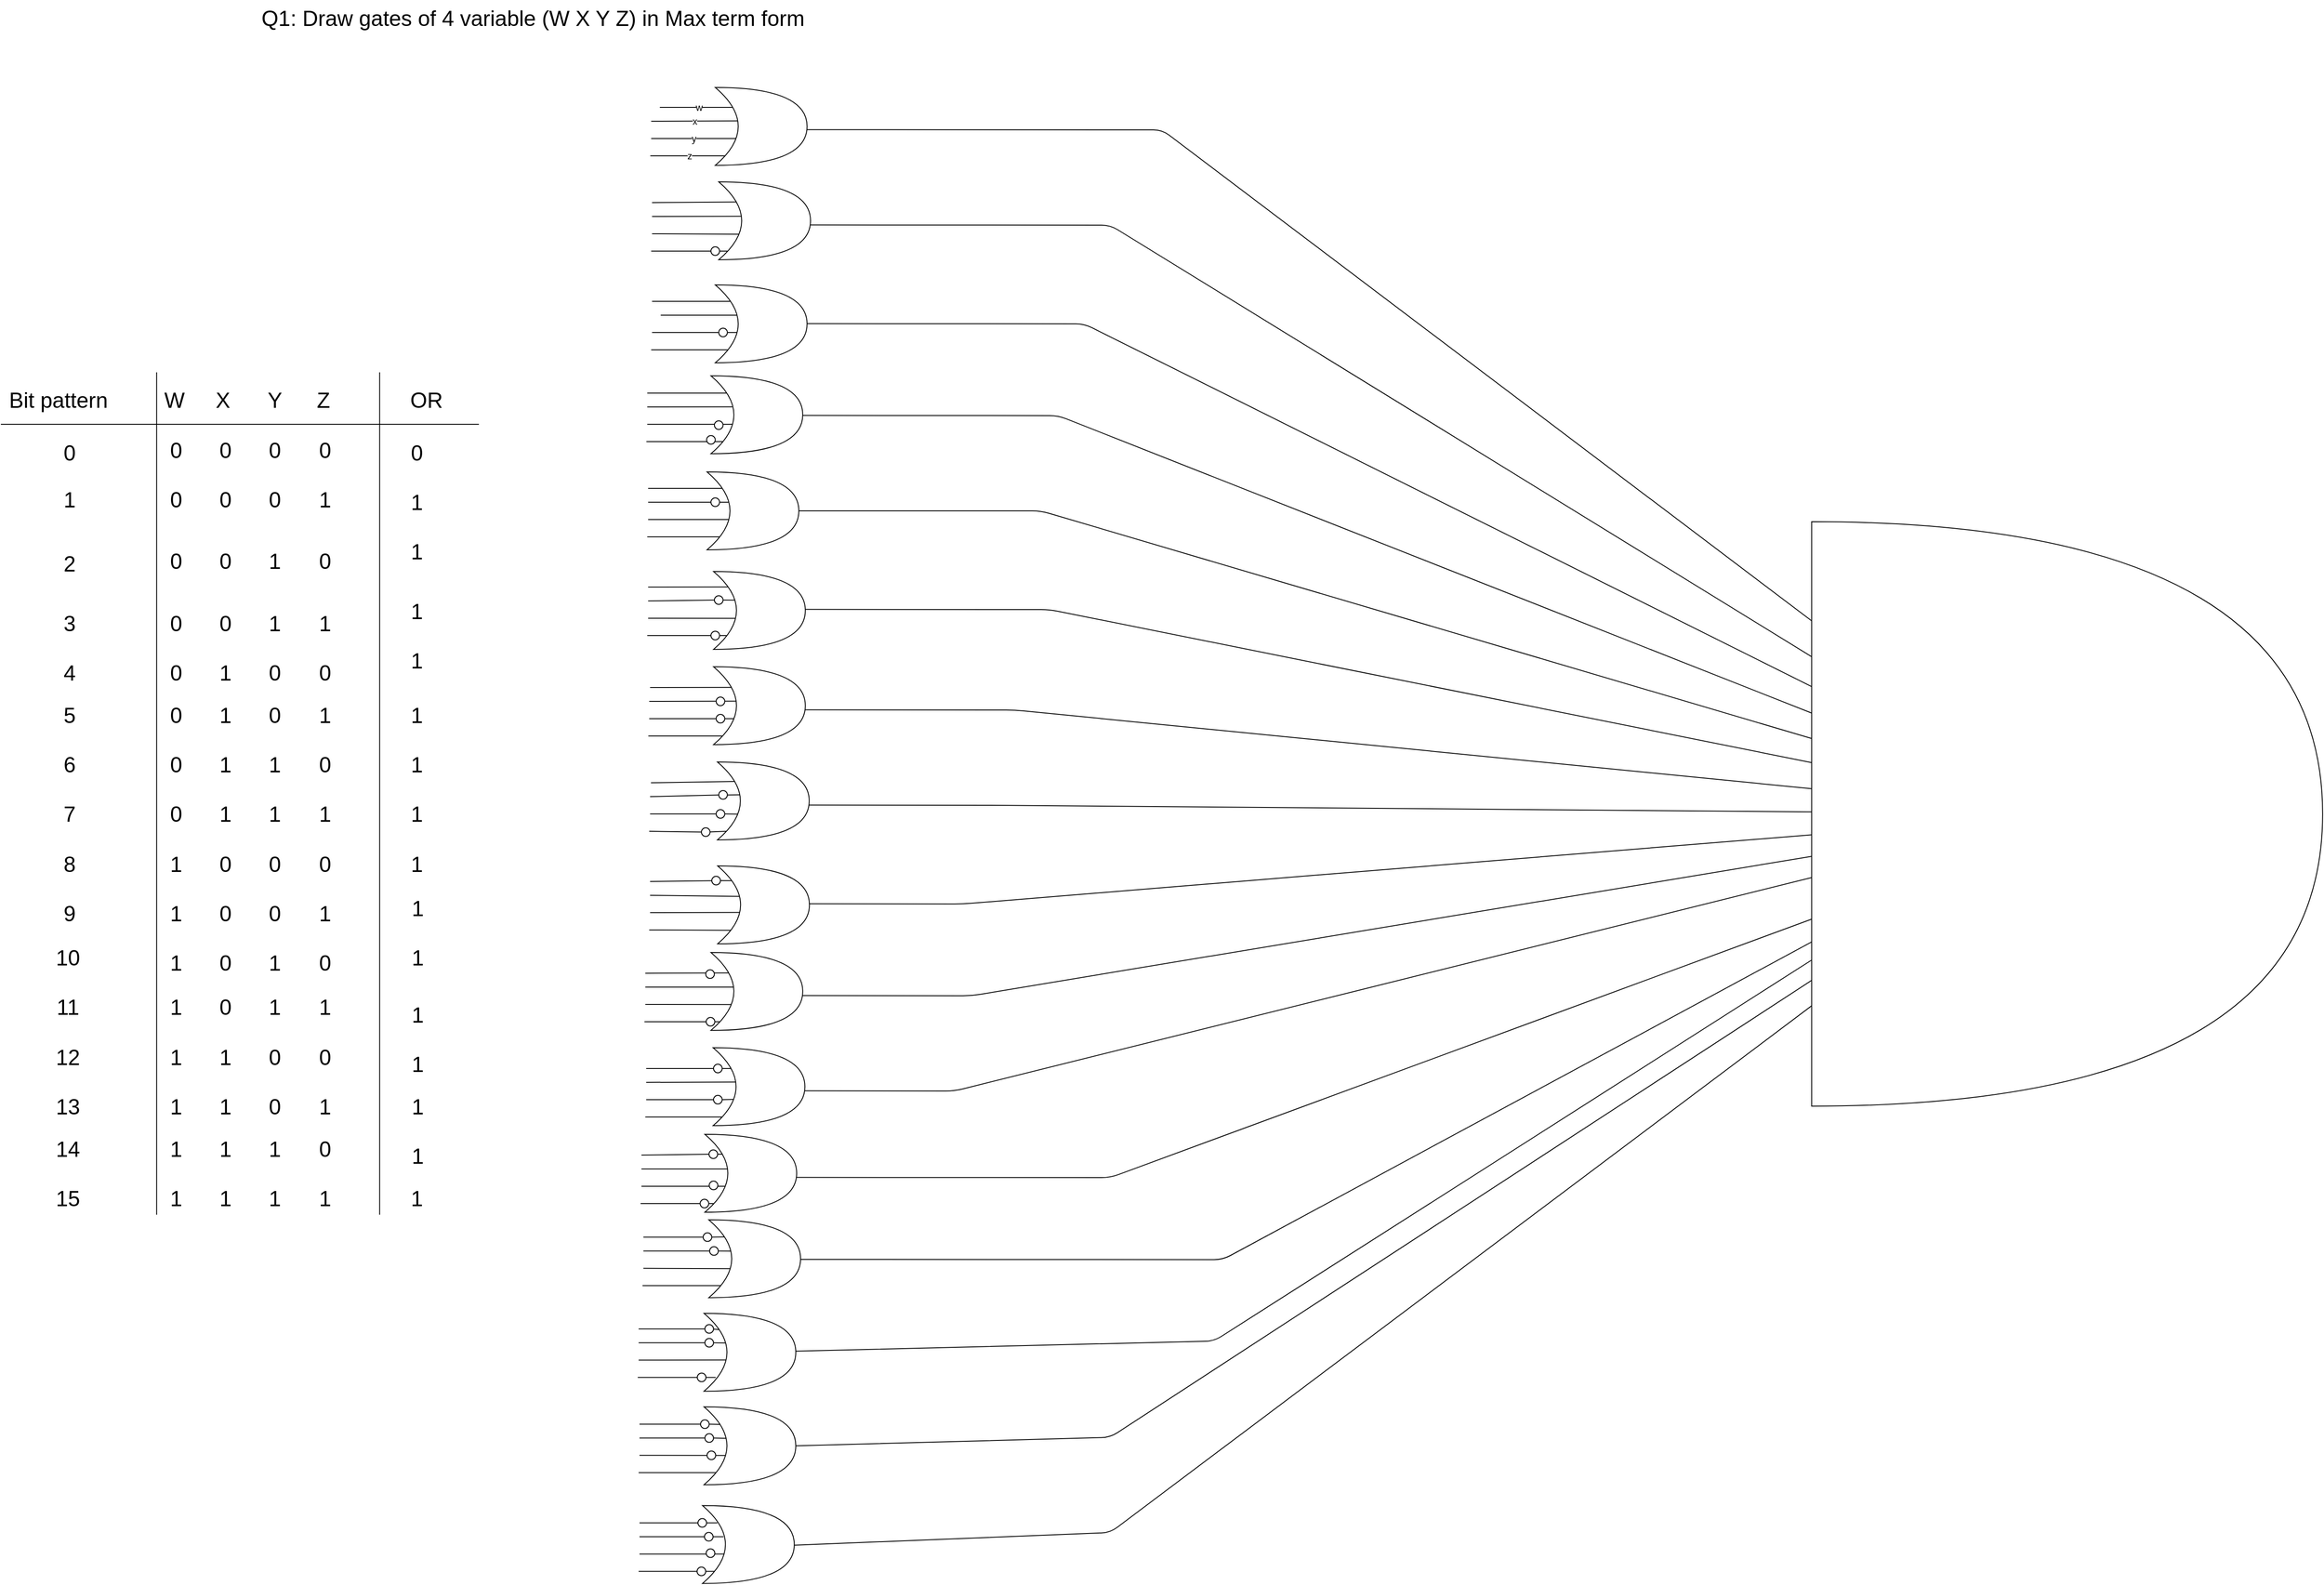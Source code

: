 <mxfile version="13.7.3" type="device"><diagram id="NB9nUhi6IaIlNjnBn1Pf" name="4_variable_gates_schematic"><mxGraphModel dx="7933" dy="4347" grid="1" gridSize="10" guides="1" tooltips="1" connect="1" arrows="1" fold="1" page="1" pageScale="1" pageWidth="1169" pageHeight="827" math="0" shadow="0"><root><mxCell id="0"/><mxCell id="1" parent="0"/><mxCell id="yuFyT40ONhb1WmwY71tp-2" value="w" style="endArrow=none;html=1;" edge="1" parent="1"><mxGeometry width="50" height="50" relative="1" as="geometry"><mxPoint x="1050.91" y="354" as="sourcePoint"/><mxPoint x="1140.91" y="354" as="targetPoint"/></mxGeometry></mxCell><mxCell id="yuFyT40ONhb1WmwY71tp-5" value="x" style="endArrow=none;html=1;entryX=0.246;entryY=0.429;entryDx=0;entryDy=0;entryPerimeter=0;" edge="1" parent="1" target="yuFyT40ONhb1WmwY71tp-348"><mxGeometry width="50" height="50" relative="1" as="geometry"><mxPoint x="1040.91" y="370" as="sourcePoint"/><mxPoint x="1137.91" y="370" as="targetPoint"/></mxGeometry></mxCell><mxCell id="yuFyT40ONhb1WmwY71tp-6" value="y" style="endArrow=none;html=1;" edge="1" parent="1"><mxGeometry width="50" height="50" relative="1" as="geometry"><mxPoint x="1040.91" y="390" as="sourcePoint"/><mxPoint x="1138.91" y="390.0" as="targetPoint"/></mxGeometry></mxCell><mxCell id="yuFyT40ONhb1WmwY71tp-7" value="z" style="endArrow=none;html=1;" edge="1" parent="1"><mxGeometry width="50" height="50" relative="1" as="geometry"><mxPoint x="1039.91" y="410" as="sourcePoint"/><mxPoint x="1129.91" y="410" as="targetPoint"/></mxGeometry></mxCell><mxCell id="yuFyT40ONhb1WmwY71tp-8" value="" style="endArrow=none;html=1;" edge="1" parent="1" target="yuFyT40ONhb1WmwY71tp-366"><mxGeometry width="50" height="50" relative="1" as="geometry"><mxPoint x="1219.91" y="379.76" as="sourcePoint"/><mxPoint x="1309.91" y="379.76" as="targetPoint"/><Array as="points"><mxPoint x="1630.91" y="380"/></Array></mxGeometry></mxCell><mxCell id="yuFyT40ONhb1WmwY71tp-18" value="" style="endArrow=none;html=1;entryX=0.192;entryY=0.259;entryDx=0;entryDy=0;entryPerimeter=0;" edge="1" parent="1" target="yuFyT40ONhb1WmwY71tp-349"><mxGeometry width="50" height="50" relative="1" as="geometry"><mxPoint x="1041.91" y="464" as="sourcePoint"/><mxPoint x="1131.91" y="464" as="targetPoint"/></mxGeometry></mxCell><mxCell id="yuFyT40ONhb1WmwY71tp-19" value="" style="endArrow=none;html=1;entryX=0.243;entryY=0.441;entryDx=0;entryDy=0;entryPerimeter=0;" edge="1" parent="1" target="yuFyT40ONhb1WmwY71tp-349"><mxGeometry width="50" height="50" relative="1" as="geometry"><mxPoint x="1041.91" y="480" as="sourcePoint"/><mxPoint x="1138.91" y="480" as="targetPoint"/></mxGeometry></mxCell><mxCell id="yuFyT40ONhb1WmwY71tp-20" value="" style="endArrow=none;html=1;entryX=0.219;entryY=0.672;entryDx=0;entryDy=0;entryPerimeter=0;" edge="1" parent="1" target="yuFyT40ONhb1WmwY71tp-349"><mxGeometry width="50" height="50" relative="1" as="geometry"><mxPoint x="1041.91" y="500" as="sourcePoint"/><mxPoint x="1139.91" y="500" as="targetPoint"/></mxGeometry></mxCell><mxCell id="yuFyT40ONhb1WmwY71tp-21" value="" style="endArrow=none;html=1;" edge="1" parent="1"><mxGeometry width="50" height="50" relative="1" as="geometry"><mxPoint x="1040.91" y="520" as="sourcePoint"/><mxPoint x="1130.91" y="520" as="targetPoint"/></mxGeometry></mxCell><mxCell id="yuFyT40ONhb1WmwY71tp-22" value="" style="endArrow=none;html=1;" edge="1" parent="1" target="yuFyT40ONhb1WmwY71tp-366"><mxGeometry width="50" height="50" relative="1" as="geometry"><mxPoint x="1220.91" y="489.76" as="sourcePoint"/><mxPoint x="1840.91" y="1160" as="targetPoint"/><Array as="points"><mxPoint x="1570.91" y="490"/></Array></mxGeometry></mxCell><mxCell id="yuFyT40ONhb1WmwY71tp-24" value="" style="endArrow=none;html=1;" edge="1" parent="1"><mxGeometry width="50" height="50" relative="1" as="geometry"><mxPoint x="1041.91" y="578" as="sourcePoint"/><mxPoint x="1131.91" y="578" as="targetPoint"/></mxGeometry></mxCell><mxCell id="yuFyT40ONhb1WmwY71tp-25" value="" style="endArrow=none;html=1;" edge="1" parent="1"><mxGeometry width="50" height="50" relative="1" as="geometry"><mxPoint x="1051.91" y="594" as="sourcePoint"/><mxPoint x="1148.91" y="594" as="targetPoint"/></mxGeometry></mxCell><mxCell id="yuFyT40ONhb1WmwY71tp-26" value="" style="endArrow=none;html=1;" edge="1" parent="1"><mxGeometry width="50" height="50" relative="1" as="geometry"><mxPoint x="1041.91" y="614" as="sourcePoint"/><mxPoint x="1139.91" y="614" as="targetPoint"/></mxGeometry></mxCell><mxCell id="yuFyT40ONhb1WmwY71tp-27" value="" style="endArrow=none;html=1;" edge="1" parent="1"><mxGeometry width="50" height="50" relative="1" as="geometry"><mxPoint x="1040.91" y="634" as="sourcePoint"/><mxPoint x="1130.91" y="634" as="targetPoint"/></mxGeometry></mxCell><mxCell id="yuFyT40ONhb1WmwY71tp-28" value="" style="endArrow=none;html=1;" edge="1" parent="1" target="yuFyT40ONhb1WmwY71tp-366"><mxGeometry width="50" height="50" relative="1" as="geometry"><mxPoint x="1220.91" y="603.76" as="sourcePoint"/><mxPoint x="1840.91" y="1090" as="targetPoint"/><Array as="points"><mxPoint x="1540.91" y="604"/></Array></mxGeometry></mxCell><mxCell id="yuFyT40ONhb1WmwY71tp-66" value="" style="endArrow=none;html=1;entryX=0.168;entryY=0.222;entryDx=0;entryDy=0;entryPerimeter=0;" edge="1" parent="1" target="yuFyT40ONhb1WmwY71tp-352"><mxGeometry width="50" height="50" relative="1" as="geometry"><mxPoint x="1036.41" y="684" as="sourcePoint"/><mxPoint x="1126.41" y="684" as="targetPoint"/></mxGeometry></mxCell><mxCell id="yuFyT40ONhb1WmwY71tp-67" value="" style="endArrow=none;html=1;entryX=0.234;entryY=0.398;entryDx=0;entryDy=0;entryPerimeter=0;" edge="1" parent="1" target="yuFyT40ONhb1WmwY71tp-352"><mxGeometry width="50" height="50" relative="1" as="geometry"><mxPoint x="1036.41" y="700" as="sourcePoint"/><mxPoint x="1133.41" y="700" as="targetPoint"/></mxGeometry></mxCell><mxCell id="yuFyT40ONhb1WmwY71tp-68" value="" style="endArrow=none;html=1;" edge="1" parent="1"><mxGeometry width="50" height="50" relative="1" as="geometry"><mxPoint x="1036.41" y="720" as="sourcePoint"/><mxPoint x="1134.41" y="720" as="targetPoint"/></mxGeometry></mxCell><mxCell id="yuFyT40ONhb1WmwY71tp-69" value="" style="endArrow=none;html=1;" edge="1" parent="1"><mxGeometry width="50" height="50" relative="1" as="geometry"><mxPoint x="1035.41" y="740" as="sourcePoint"/><mxPoint x="1125.41" y="740" as="targetPoint"/></mxGeometry></mxCell><mxCell id="yuFyT40ONhb1WmwY71tp-70" value="" style="endArrow=none;html=1;" edge="1" parent="1" target="yuFyT40ONhb1WmwY71tp-366"><mxGeometry width="50" height="50" relative="1" as="geometry"><mxPoint x="1215.41" y="709.76" as="sourcePoint"/><mxPoint x="1305.41" y="709.76" as="targetPoint"/><Array as="points"><mxPoint x="1510.91" y="710"/></Array></mxGeometry></mxCell><mxCell id="yuFyT40ONhb1WmwY71tp-72" value="" style="endArrow=none;html=1;" edge="1" parent="1"><mxGeometry width="50" height="50" relative="1" as="geometry"><mxPoint x="1037.41" y="794" as="sourcePoint"/><mxPoint x="1127.41" y="794" as="targetPoint"/></mxGeometry></mxCell><mxCell id="yuFyT40ONhb1WmwY71tp-73" value="" style="endArrow=none;html=1;" edge="1" parent="1" source="yuFyT40ONhb1WmwY71tp-293"><mxGeometry width="50" height="50" relative="1" as="geometry"><mxPoint x="1037.41" y="810" as="sourcePoint"/><mxPoint x="1134.41" y="810" as="targetPoint"/></mxGeometry></mxCell><mxCell id="yuFyT40ONhb1WmwY71tp-74" value="" style="endArrow=none;html=1;" edge="1" parent="1"><mxGeometry width="50" height="50" relative="1" as="geometry"><mxPoint x="1037.41" y="830" as="sourcePoint"/><mxPoint x="1135.41" y="830" as="targetPoint"/></mxGeometry></mxCell><mxCell id="yuFyT40ONhb1WmwY71tp-75" value="" style="endArrow=none;html=1;" edge="1" parent="1"><mxGeometry width="50" height="50" relative="1" as="geometry"><mxPoint x="1036.41" y="850" as="sourcePoint"/><mxPoint x="1126.41" y="850" as="targetPoint"/></mxGeometry></mxCell><mxCell id="yuFyT40ONhb1WmwY71tp-76" value="" style="endArrow=none;html=1;exitX=1;exitY=0.5;exitDx=0;exitDy=0;exitPerimeter=0;" edge="1" parent="1" source="yuFyT40ONhb1WmwY71tp-353" target="yuFyT40ONhb1WmwY71tp-366"><mxGeometry width="50" height="50" relative="1" as="geometry"><mxPoint x="1216.41" y="819.76" as="sourcePoint"/><mxPoint x="1306.41" y="819.76" as="targetPoint"/><Array as="points"><mxPoint x="1490.91" y="820"/></Array></mxGeometry></mxCell><mxCell id="yuFyT40ONhb1WmwY71tp-78" value="" style="endArrow=none;html=1;entryX=0.154;entryY=0.199;entryDx=0;entryDy=0;entryPerimeter=0;" edge="1" parent="1" target="yuFyT40ONhb1WmwY71tp-354"><mxGeometry width="50" height="50" relative="1" as="geometry"><mxPoint x="1037.41" y="908" as="sourcePoint"/><mxPoint x="1127.41" y="908" as="targetPoint"/></mxGeometry></mxCell><mxCell id="yuFyT40ONhb1WmwY71tp-79" value="" style="endArrow=none;html=1;entryX=0.234;entryY=0.368;entryDx=0;entryDy=0;entryPerimeter=0;" edge="1" parent="1" source="yuFyT40ONhb1WmwY71tp-295" target="yuFyT40ONhb1WmwY71tp-354"><mxGeometry width="50" height="50" relative="1" as="geometry"><mxPoint x="1037.41" y="924" as="sourcePoint"/><mxPoint x="1134.41" y="924" as="targetPoint"/></mxGeometry></mxCell><mxCell id="yuFyT40ONhb1WmwY71tp-80" value="" style="endArrow=none;html=1;entryX=0.247;entryY=0.602;entryDx=0;entryDy=0;entryPerimeter=0;" edge="1" parent="1" target="yuFyT40ONhb1WmwY71tp-354"><mxGeometry width="50" height="50" relative="1" as="geometry"><mxPoint x="1037.41" y="944" as="sourcePoint"/><mxPoint x="1135.41" y="944" as="targetPoint"/></mxGeometry></mxCell><mxCell id="yuFyT40ONhb1WmwY71tp-81" value="" style="endArrow=none;html=1;entryX=0.144;entryY=0.822;entryDx=0;entryDy=0;entryPerimeter=0;" edge="1" parent="1" source="yuFyT40ONhb1WmwY71tp-297" target="yuFyT40ONhb1WmwY71tp-354"><mxGeometry width="50" height="50" relative="1" as="geometry"><mxPoint x="1036.41" y="964" as="sourcePoint"/><mxPoint x="1126.41" y="964" as="targetPoint"/></mxGeometry></mxCell><mxCell id="yuFyT40ONhb1WmwY71tp-82" value="" style="endArrow=none;html=1;" edge="1" parent="1" target="yuFyT40ONhb1WmwY71tp-366"><mxGeometry width="50" height="50" relative="1" as="geometry"><mxPoint x="1216.41" y="933.76" as="sourcePoint"/><mxPoint x="1306.41" y="933.76" as="targetPoint"/><Array as="points"><mxPoint x="1500.91" y="934"/></Array></mxGeometry></mxCell><mxCell id="yuFyT40ONhb1WmwY71tp-84" value="" style="endArrow=none;html=1;entryX=0.183;entryY=0.265;entryDx=0;entryDy=0;entryPerimeter=0;" edge="1" parent="1"><mxGeometry width="50" height="50" relative="1" as="geometry"><mxPoint x="1039.66" y="1024" as="sourcePoint"/><mxPoint x="1133.308" y="1023.85" as="targetPoint"/></mxGeometry></mxCell><mxCell id="yuFyT40ONhb1WmwY71tp-85" value="" style="endArrow=none;html=1;entryX=0.248;entryY=0.442;entryDx=0;entryDy=0;entryPerimeter=0;" edge="1" parent="1" target="yuFyT40ONhb1WmwY71tp-355"><mxGeometry width="50" height="50" relative="1" as="geometry"><mxPoint x="1038.66" y="1040" as="sourcePoint"/><mxPoint x="1135.66" y="1040" as="targetPoint"/></mxGeometry></mxCell><mxCell id="yuFyT40ONhb1WmwY71tp-86" value="" style="endArrow=none;html=1;" edge="1" parent="1" source="yuFyT40ONhb1WmwY71tp-301"><mxGeometry width="50" height="50" relative="1" as="geometry"><mxPoint x="1038.66" y="1060" as="sourcePoint"/><mxPoint x="1136.66" y="1060" as="targetPoint"/></mxGeometry></mxCell><mxCell id="yuFyT40ONhb1WmwY71tp-87" value="" style="endArrow=none;html=1;" edge="1" parent="1"><mxGeometry width="50" height="50" relative="1" as="geometry"><mxPoint x="1037.66" y="1080" as="sourcePoint"/><mxPoint x="1127.66" y="1080" as="targetPoint"/></mxGeometry></mxCell><mxCell id="yuFyT40ONhb1WmwY71tp-88" value="" style="endArrow=none;html=1;" edge="1" parent="1" target="yuFyT40ONhb1WmwY71tp-366"><mxGeometry width="50" height="50" relative="1" as="geometry"><mxPoint x="1217.66" y="1049.76" as="sourcePoint"/><mxPoint x="1307.66" y="1049.76" as="targetPoint"/><Array as="points"><mxPoint x="1460.91" y="1050"/></Array></mxGeometry></mxCell><mxCell id="yuFyT40ONhb1WmwY71tp-90" value="" style="endArrow=none;html=1;entryX=0.175;entryY=0.25;entryDx=0;entryDy=0;entryPerimeter=0;" edge="1" parent="1"><mxGeometry width="50" height="50" relative="1" as="geometry"><mxPoint x="1040.66" y="1134" as="sourcePoint"/><mxPoint x="1136.96" y="1132.5" as="targetPoint"/></mxGeometry></mxCell><mxCell id="yuFyT40ONhb1WmwY71tp-91" value="" style="endArrow=none;html=1;entryX=0.248;entryY=0.421;entryDx=0;entryDy=0;entryPerimeter=0;" edge="1" parent="1" target="yuFyT40ONhb1WmwY71tp-356"><mxGeometry width="50" height="50" relative="1" as="geometry"><mxPoint x="1128.907" y="1148.167" as="sourcePoint"/><mxPoint x="1143.38" y="1148.7" as="targetPoint"/></mxGeometry></mxCell><mxCell id="yuFyT40ONhb1WmwY71tp-92" value="" style="endArrow=none;html=1;entryX=0.232;entryY=0.67;entryDx=0;entryDy=0;entryPerimeter=0;" edge="1" parent="1" source="yuFyT40ONhb1WmwY71tp-308" target="yuFyT40ONhb1WmwY71tp-356"><mxGeometry width="50" height="50" relative="1" as="geometry"><mxPoint x="1039.66" y="1170" as="sourcePoint"/><mxPoint x="1137.66" y="1170" as="targetPoint"/></mxGeometry></mxCell><mxCell id="yuFyT40ONhb1WmwY71tp-93" value="" style="endArrow=none;html=1;" edge="1" parent="1" source="yuFyT40ONhb1WmwY71tp-309"><mxGeometry width="50" height="50" relative="1" as="geometry"><mxPoint x="1038.66" y="1190" as="sourcePoint"/><mxPoint x="1128.66" y="1190" as="targetPoint"/></mxGeometry></mxCell><mxCell id="yuFyT40ONhb1WmwY71tp-94" value="" style="endArrow=none;html=1;" edge="1" parent="1" target="yuFyT40ONhb1WmwY71tp-366"><mxGeometry width="50" height="50" relative="1" as="geometry"><mxPoint x="1218.66" y="1159.76" as="sourcePoint"/><mxPoint x="2020.91" y="1310" as="targetPoint"/><Array as="points"><mxPoint x="1440.91" y="1160"/></Array></mxGeometry></mxCell><mxCell id="yuFyT40ONhb1WmwY71tp-96" value="" style="endArrow=none;html=1;entryX=0.148;entryY=0.19;entryDx=0;entryDy=0;entryPerimeter=0;" edge="1" parent="1" source="yuFyT40ONhb1WmwY71tp-311" target="yuFyT40ONhb1WmwY71tp-357"><mxGeometry width="50" height="50" relative="1" as="geometry"><mxPoint x="1039.66" y="1248" as="sourcePoint"/><mxPoint x="1129.66" y="1248" as="targetPoint"/></mxGeometry></mxCell><mxCell id="yuFyT40ONhb1WmwY71tp-97" value="" style="endArrow=none;html=1;entryX=0.253;entryY=0.391;entryDx=0;entryDy=0;entryPerimeter=0;" edge="1" parent="1" target="yuFyT40ONhb1WmwY71tp-357"><mxGeometry width="50" height="50" relative="1" as="geometry"><mxPoint x="1039.66" y="1264" as="sourcePoint"/><mxPoint x="1136.66" y="1264" as="targetPoint"/></mxGeometry></mxCell><mxCell id="yuFyT40ONhb1WmwY71tp-98" value="" style="endArrow=none;html=1;entryX=0.245;entryY=0.597;entryDx=0;entryDy=0;entryPerimeter=0;" edge="1" parent="1" target="yuFyT40ONhb1WmwY71tp-357"><mxGeometry width="50" height="50" relative="1" as="geometry"><mxPoint x="1039.66" y="1284" as="sourcePoint"/><mxPoint x="1137.66" y="1284" as="targetPoint"/></mxGeometry></mxCell><mxCell id="yuFyT40ONhb1WmwY71tp-99" value="" style="endArrow=none;html=1;entryX=0.145;entryY=0.826;entryDx=0;entryDy=0;entryPerimeter=0;" edge="1" parent="1" target="yuFyT40ONhb1WmwY71tp-357"><mxGeometry width="50" height="50" relative="1" as="geometry"><mxPoint x="1038.66" y="1304" as="sourcePoint"/><mxPoint x="1128.66" y="1304" as="targetPoint"/></mxGeometry></mxCell><mxCell id="yuFyT40ONhb1WmwY71tp-100" value="" style="endArrow=none;html=1;" edge="1" parent="1" target="yuFyT40ONhb1WmwY71tp-366"><mxGeometry width="50" height="50" relative="1" as="geometry"><mxPoint x="1218.66" y="1273.76" as="sourcePoint"/><mxPoint x="1308.66" y="1273.76" as="targetPoint"/><Array as="points"><mxPoint x="1400.91" y="1274"/></Array></mxGeometry></mxCell><mxCell id="yuFyT40ONhb1WmwY71tp-102" value="" style="endArrow=none;html=1;entryX=0.19;entryY=0.262;entryDx=0;entryDy=0;entryPerimeter=0;" edge="1" parent="1" target="yuFyT40ONhb1WmwY71tp-358"><mxGeometry width="50" height="50" relative="1" as="geometry"><mxPoint x="1034.16" y="1354" as="sourcePoint"/><mxPoint x="1124.16" y="1354" as="targetPoint"/></mxGeometry></mxCell><mxCell id="yuFyT40ONhb1WmwY71tp-103" value="" style="endArrow=none;html=1;entryX=0.246;entryY=0.445;entryDx=0;entryDy=0;entryPerimeter=0;" edge="1" parent="1" target="yuFyT40ONhb1WmwY71tp-358"><mxGeometry width="50" height="50" relative="1" as="geometry"><mxPoint x="1034.16" y="1370" as="sourcePoint"/><mxPoint x="1131.16" y="1370" as="targetPoint"/></mxGeometry></mxCell><mxCell id="yuFyT40ONhb1WmwY71tp-104" value="" style="endArrow=none;html=1;entryX=0.221;entryY=0.668;entryDx=0;entryDy=0;entryPerimeter=0;" edge="1" parent="1" target="yuFyT40ONhb1WmwY71tp-358"><mxGeometry width="50" height="50" relative="1" as="geometry"><mxPoint x="1034.16" y="1390" as="sourcePoint"/><mxPoint x="1132.16" y="1390" as="targetPoint"/></mxGeometry></mxCell><mxCell id="yuFyT40ONhb1WmwY71tp-105" value="" style="endArrow=none;html=1;" edge="1" parent="1" source="yuFyT40ONhb1WmwY71tp-314"><mxGeometry width="50" height="50" relative="1" as="geometry"><mxPoint x="1033.16" y="1410" as="sourcePoint"/><mxPoint x="1123.16" y="1410" as="targetPoint"/></mxGeometry></mxCell><mxCell id="yuFyT40ONhb1WmwY71tp-106" value="" style="endArrow=none;html=1;" edge="1" parent="1" target="yuFyT40ONhb1WmwY71tp-366"><mxGeometry width="50" height="50" relative="1" as="geometry"><mxPoint x="1213.16" y="1379.76" as="sourcePoint"/><mxPoint x="1303.16" y="1379.76" as="targetPoint"/><Array as="points"><mxPoint x="1410.91" y="1380"/></Array></mxGeometry></mxCell><mxCell id="yuFyT40ONhb1WmwY71tp-108" value="" style="endArrow=none;html=1;entryX=0.194;entryY=0.266;entryDx=0;entryDy=0;entryPerimeter=0;" edge="1" parent="1" source="yuFyT40ONhb1WmwY71tp-316" target="yuFyT40ONhb1WmwY71tp-359"><mxGeometry width="50" height="50" relative="1" as="geometry"><mxPoint x="1035.16" y="1464" as="sourcePoint"/><mxPoint x="1125.16" y="1464" as="targetPoint"/></mxGeometry></mxCell><mxCell id="yuFyT40ONhb1WmwY71tp-109" value="" style="endArrow=none;html=1;entryX=0.255;entryY=0.44;entryDx=0;entryDy=0;entryPerimeter=0;" edge="1" parent="1" target="yuFyT40ONhb1WmwY71tp-359"><mxGeometry width="50" height="50" relative="1" as="geometry"><mxPoint x="1035.16" y="1480" as="sourcePoint"/><mxPoint x="1132.16" y="1480" as="targetPoint"/></mxGeometry></mxCell><mxCell id="yuFyT40ONhb1WmwY71tp-110" value="" style="endArrow=none;html=1;entryX=0.235;entryY=0.662;entryDx=0;entryDy=0;entryPerimeter=0;" edge="1" parent="1" source="yuFyT40ONhb1WmwY71tp-318" target="yuFyT40ONhb1WmwY71tp-359"><mxGeometry width="50" height="50" relative="1" as="geometry"><mxPoint x="1035.16" y="1500" as="sourcePoint"/><mxPoint x="1133.16" y="1500" as="targetPoint"/></mxGeometry></mxCell><mxCell id="yuFyT40ONhb1WmwY71tp-111" value="" style="endArrow=none;html=1;" edge="1" parent="1"><mxGeometry width="50" height="50" relative="1" as="geometry"><mxPoint x="1034.16" y="1520" as="sourcePoint"/><mxPoint x="1124.16" y="1520" as="targetPoint"/></mxGeometry></mxCell><mxCell id="yuFyT40ONhb1WmwY71tp-112" value="" style="endArrow=none;html=1;" edge="1" parent="1" target="yuFyT40ONhb1WmwY71tp-366"><mxGeometry width="50" height="50" relative="1" as="geometry"><mxPoint x="1214.16" y="1489.76" as="sourcePoint"/><mxPoint x="1304.16" y="1489.76" as="targetPoint"/><Array as="points"><mxPoint x="1390.91" y="1490"/></Array></mxGeometry></mxCell><mxCell id="yuFyT40ONhb1WmwY71tp-114" value="" style="endArrow=none;html=1;entryX=0.19;entryY=0.256;entryDx=0;entryDy=0;entryPerimeter=0;" edge="1" parent="1" source="yuFyT40ONhb1WmwY71tp-320" target="yuFyT40ONhb1WmwY71tp-360"><mxGeometry width="50" height="50" relative="1" as="geometry"><mxPoint x="1029.66" y="1564" as="sourcePoint"/><mxPoint x="1119.66" y="1564" as="targetPoint"/></mxGeometry></mxCell><mxCell id="yuFyT40ONhb1WmwY71tp-115" value="" style="endArrow=none;html=1;entryX=0.245;entryY=0.444;entryDx=0;entryDy=0;entryPerimeter=0;" edge="1" parent="1" target="yuFyT40ONhb1WmwY71tp-360"><mxGeometry width="50" height="50" relative="1" as="geometry"><mxPoint x="1029.66" y="1580" as="sourcePoint"/><mxPoint x="1126.66" y="1580" as="targetPoint"/></mxGeometry></mxCell><mxCell id="yuFyT40ONhb1WmwY71tp-116" value="" style="endArrow=none;html=1;" edge="1" parent="1"><mxGeometry width="50" height="50" relative="1" as="geometry"><mxPoint x="1029.66" y="1600" as="sourcePoint"/><mxPoint x="1127.66" y="1600" as="targetPoint"/></mxGeometry></mxCell><mxCell id="yuFyT40ONhb1WmwY71tp-117" value="" style="endArrow=none;html=1;" edge="1" parent="1" source="yuFyT40ONhb1WmwY71tp-323"><mxGeometry width="50" height="50" relative="1" as="geometry"><mxPoint x="1028.66" y="1620" as="sourcePoint"/><mxPoint x="1118.66" y="1620" as="targetPoint"/></mxGeometry></mxCell><mxCell id="yuFyT40ONhb1WmwY71tp-118" value="" style="endArrow=none;html=1;entryX=0;entryY=0.68;entryDx=0;entryDy=0;entryPerimeter=0;" edge="1" parent="1" target="yuFyT40ONhb1WmwY71tp-366"><mxGeometry width="50" height="50" relative="1" as="geometry"><mxPoint x="1208.66" y="1589.76" as="sourcePoint"/><mxPoint x="1298.66" y="1589.76" as="targetPoint"/><Array as="points"><mxPoint x="1570.91" y="1590"/></Array></mxGeometry></mxCell><mxCell id="yuFyT40ONhb1WmwY71tp-120" value="" style="endArrow=none;html=1;entryX=0.169;entryY=0.219;entryDx=0;entryDy=0;entryPerimeter=0;" edge="1" parent="1" source="yuFyT40ONhb1WmwY71tp-325" target="yuFyT40ONhb1WmwY71tp-361"><mxGeometry width="50" height="50" relative="1" as="geometry"><mxPoint x="1031.91" y="1658.75" as="sourcePoint"/><mxPoint x="1121.91" y="1658.75" as="targetPoint"/></mxGeometry></mxCell><mxCell id="yuFyT40ONhb1WmwY71tp-121" value="" style="endArrow=none;html=1;entryX=0.248;entryY=0.401;entryDx=0;entryDy=0;entryPerimeter=0;" edge="1" parent="1" source="yuFyT40ONhb1WmwY71tp-327" target="yuFyT40ONhb1WmwY71tp-361"><mxGeometry width="50" height="50" relative="1" as="geometry"><mxPoint x="1031.91" y="1674.75" as="sourcePoint"/><mxPoint x="1128.91" y="1674.75" as="targetPoint"/></mxGeometry></mxCell><mxCell id="yuFyT40ONhb1WmwY71tp-122" value="" style="endArrow=none;html=1;entryX=0.237;entryY=0.626;entryDx=0;entryDy=0;entryPerimeter=0;" edge="1" parent="1" target="yuFyT40ONhb1WmwY71tp-361"><mxGeometry width="50" height="50" relative="1" as="geometry"><mxPoint x="1031.91" y="1694.75" as="sourcePoint"/><mxPoint x="1129.91" y="1694.75" as="targetPoint"/></mxGeometry></mxCell><mxCell id="yuFyT40ONhb1WmwY71tp-123" value="" style="endArrow=none;html=1;" edge="1" parent="1"><mxGeometry width="50" height="50" relative="1" as="geometry"><mxPoint x="1030.91" y="1714.75" as="sourcePoint"/><mxPoint x="1120.91" y="1714.75" as="targetPoint"/></mxGeometry></mxCell><mxCell id="yuFyT40ONhb1WmwY71tp-124" value="" style="endArrow=none;html=1;entryX=0;entryY=0.719;entryDx=0;entryDy=0;entryPerimeter=0;" edge="1" parent="1" target="yuFyT40ONhb1WmwY71tp-366"><mxGeometry width="50" height="50" relative="1" as="geometry"><mxPoint x="1210.91" y="1684.51" as="sourcePoint"/><mxPoint x="2100.91" y="1330" as="targetPoint"/><Array as="points"><mxPoint x="1700.91" y="1684.75"/></Array></mxGeometry></mxCell><mxCell id="yuFyT40ONhb1WmwY71tp-126" value="" style="endArrow=none;html=1;entryX=0.166;entryY=0.209;entryDx=0;entryDy=0;entryPerimeter=0;" edge="1" parent="1" source="yuFyT40ONhb1WmwY71tp-329" target="yuFyT40ONhb1WmwY71tp-362"><mxGeometry width="50" height="50" relative="1" as="geometry"><mxPoint x="1026.41" y="1764.75" as="sourcePoint"/><mxPoint x="1116.41" y="1764.75" as="targetPoint"/></mxGeometry></mxCell><mxCell id="yuFyT40ONhb1WmwY71tp-127" value="" style="endArrow=none;html=1;entryX=0.231;entryY=0.381;entryDx=0;entryDy=0;entryPerimeter=0;" edge="1" parent="1" source="yuFyT40ONhb1WmwY71tp-331" target="yuFyT40ONhb1WmwY71tp-362"><mxGeometry width="50" height="50" relative="1" as="geometry"><mxPoint x="1026.41" y="1780.75" as="sourcePoint"/><mxPoint x="1123.41" y="1780.75" as="targetPoint"/></mxGeometry></mxCell><mxCell id="yuFyT40ONhb1WmwY71tp-128" value="" style="endArrow=none;html=1;entryX=0.236;entryY=0.599;entryDx=0;entryDy=0;entryPerimeter=0;" edge="1" parent="1" target="yuFyT40ONhb1WmwY71tp-362"><mxGeometry width="50" height="50" relative="1" as="geometry"><mxPoint x="1026.41" y="1800.75" as="sourcePoint"/><mxPoint x="1124.41" y="1800.75" as="targetPoint"/></mxGeometry></mxCell><mxCell id="yuFyT40ONhb1WmwY71tp-129" value="" style="endArrow=none;html=1;" edge="1" parent="1" source="yuFyT40ONhb1WmwY71tp-333"><mxGeometry width="50" height="50" relative="1" as="geometry"><mxPoint x="1025.41" y="1820.75" as="sourcePoint"/><mxPoint x="1115.41" y="1820.75" as="targetPoint"/></mxGeometry></mxCell><mxCell id="yuFyT40ONhb1WmwY71tp-130" value="" style="endArrow=none;html=1;entryX=0;entryY=0.75;entryDx=0;entryDy=0;entryPerimeter=0;" edge="1" parent="1" target="yuFyT40ONhb1WmwY71tp-366"><mxGeometry width="50" height="50" relative="1" as="geometry"><mxPoint x="1205.41" y="1790.51" as="sourcePoint"/><mxPoint x="2100.91" y="1391.425" as="targetPoint"/><Array as="points"><mxPoint x="1690.91" y="1778.75"/></Array></mxGeometry></mxCell><mxCell id="yuFyT40ONhb1WmwY71tp-132" value="" style="endArrow=none;html=1;entryX=0.173;entryY=0.225;entryDx=0;entryDy=0;entryPerimeter=0;" edge="1" parent="1" source="yuFyT40ONhb1WmwY71tp-335" target="yuFyT40ONhb1WmwY71tp-363"><mxGeometry width="50" height="50" relative="1" as="geometry"><mxPoint x="1027.41" y="1874.75" as="sourcePoint"/><mxPoint x="1117.41" y="1874.75" as="targetPoint"/></mxGeometry></mxCell><mxCell id="yuFyT40ONhb1WmwY71tp-133" value="" style="endArrow=none;html=1;entryX=0.245;entryY=0.404;entryDx=0;entryDy=0;entryPerimeter=0;" edge="1" parent="1" source="yuFyT40ONhb1WmwY71tp-337" target="yuFyT40ONhb1WmwY71tp-363"><mxGeometry width="50" height="50" relative="1" as="geometry"><mxPoint x="1027.41" y="1890.75" as="sourcePoint"/><mxPoint x="1124.41" y="1890.75" as="targetPoint"/></mxGeometry></mxCell><mxCell id="yuFyT40ONhb1WmwY71tp-134" value="" style="endArrow=none;html=1;entryX=0.24;entryY=0.623;entryDx=0;entryDy=0;entryPerimeter=0;" edge="1" parent="1" target="yuFyT40ONhb1WmwY71tp-363"><mxGeometry width="50" height="50" relative="1" as="geometry"><mxPoint x="1027.41" y="1910.75" as="sourcePoint"/><mxPoint x="1125.41" y="1910.75" as="targetPoint"/></mxGeometry></mxCell><mxCell id="yuFyT40ONhb1WmwY71tp-135" value="" style="endArrow=none;html=1;" edge="1" parent="1"><mxGeometry width="50" height="50" relative="1" as="geometry"><mxPoint x="1026.41" y="1930.75" as="sourcePoint"/><mxPoint x="1116.41" y="1930.75" as="targetPoint"/></mxGeometry></mxCell><mxCell id="yuFyT40ONhb1WmwY71tp-136" value="" style="endArrow=none;html=1;exitX=1;exitY=0.5;exitDx=0;exitDy=0;exitPerimeter=0;" edge="1" parent="1" source="yuFyT40ONhb1WmwY71tp-363" target="yuFyT40ONhb1WmwY71tp-366"><mxGeometry width="50" height="50" relative="1" as="geometry"><mxPoint x="1206.41" y="1941.76" as="sourcePoint"/><mxPoint x="2090.91" y="1570" as="targetPoint"/><Array as="points"><mxPoint x="1570.91" y="1890"/></Array></mxGeometry></mxCell><mxCell id="yuFyT40ONhb1WmwY71tp-138" value="" style="endArrow=none;html=1;" edge="1" parent="1" source="yuFyT40ONhb1WmwY71tp-340"><mxGeometry width="50" height="50" relative="1" as="geometry"><mxPoint x="1027.41" y="1988.75" as="sourcePoint"/><mxPoint x="1117.41" y="1988.75" as="targetPoint"/></mxGeometry></mxCell><mxCell id="yuFyT40ONhb1WmwY71tp-139" value="" style="endArrow=none;html=1;" edge="1" parent="1" source="yuFyT40ONhb1WmwY71tp-342"><mxGeometry width="50" height="50" relative="1" as="geometry"><mxPoint x="1027.41" y="2004.75" as="sourcePoint"/><mxPoint x="1124.41" y="2004.75" as="targetPoint"/></mxGeometry></mxCell><mxCell id="yuFyT40ONhb1WmwY71tp-140" value="" style="endArrow=none;html=1;" edge="1" parent="1"><mxGeometry width="50" height="50" relative="1" as="geometry"><mxPoint x="1027.41" y="2024.75" as="sourcePoint"/><mxPoint x="1125.41" y="2024.75" as="targetPoint"/></mxGeometry></mxCell><mxCell id="yuFyT40ONhb1WmwY71tp-141" value="" style="endArrow=none;html=1;" edge="1" parent="1" source="yuFyT40ONhb1WmwY71tp-345"><mxGeometry width="50" height="50" relative="1" as="geometry"><mxPoint x="1026.41" y="2044.75" as="sourcePoint"/><mxPoint x="1116.41" y="2044.75" as="targetPoint"/></mxGeometry></mxCell><mxCell id="yuFyT40ONhb1WmwY71tp-142" value="" style="endArrow=none;html=1;" edge="1" parent="1" target="yuFyT40ONhb1WmwY71tp-366"><mxGeometry width="50" height="50" relative="1" as="geometry"><mxPoint x="1206.41" y="2014.51" as="sourcePoint"/><mxPoint x="2110.91" y="1640" as="targetPoint"/><Array as="points"><mxPoint x="1570.91" y="2000"/></Array></mxGeometry></mxCell><mxCell id="yuFyT40ONhb1WmwY71tp-282" value="Q1: Draw gates of 4 variable (W X Y Z) in Max term form" style="text;html=1;align=center;verticalAlign=middle;resizable=0;points=[];autosize=1;fontSize=25;" vertex="1" parent="1"><mxGeometry x="583.66" y="230" width="640" height="40" as="geometry"/></mxCell><mxCell id="yuFyT40ONhb1WmwY71tp-284" value="" style="ellipse;whiteSpace=wrap;html=1;strokeWidth=1;fontSize=10;" vertex="1" parent="1"><mxGeometry x="1109.91" y="515" width="10" height="10" as="geometry"/></mxCell><mxCell id="yuFyT40ONhb1WmwY71tp-290" value="" style="ellipse;whiteSpace=wrap;html=1;strokeWidth=1;fontSize=10;" vertex="1" parent="1"><mxGeometry x="1118.91" y="609" width="10" height="10" as="geometry"/></mxCell><mxCell id="yuFyT40ONhb1WmwY71tp-291" value="" style="ellipse;whiteSpace=wrap;html=1;strokeWidth=1;fontSize=10;" vertex="1" parent="1"><mxGeometry x="1113.91" y="716" width="10" height="10" as="geometry"/></mxCell><mxCell id="yuFyT40ONhb1WmwY71tp-292" value="" style="ellipse;whiteSpace=wrap;html=1;strokeWidth=1;fontSize=10;" vertex="1" parent="1"><mxGeometry x="1104.91" y="733" width="10" height="10" as="geometry"/></mxCell><mxCell id="yuFyT40ONhb1WmwY71tp-293" value="" style="ellipse;whiteSpace=wrap;html=1;strokeWidth=1;fontSize=10;" vertex="1" parent="1"><mxGeometry x="1109.91" y="805" width="10" height="10" as="geometry"/></mxCell><mxCell id="yuFyT40ONhb1WmwY71tp-294" value="" style="endArrow=none;html=1;" edge="1" parent="1" target="yuFyT40ONhb1WmwY71tp-293"><mxGeometry width="50" height="50" relative="1" as="geometry"><mxPoint x="1037.41" y="810" as="sourcePoint"/><mxPoint x="1134.41" y="810" as="targetPoint"/></mxGeometry></mxCell><mxCell id="yuFyT40ONhb1WmwY71tp-295" value="" style="ellipse;whiteSpace=wrap;html=1;strokeWidth=1;fontSize=10;" vertex="1" parent="1"><mxGeometry x="1113.91" y="918" width="10" height="10" as="geometry"/></mxCell><mxCell id="yuFyT40ONhb1WmwY71tp-296" value="" style="endArrow=none;html=1;" edge="1" parent="1" target="yuFyT40ONhb1WmwY71tp-295"><mxGeometry width="50" height="50" relative="1" as="geometry"><mxPoint x="1037.41" y="924" as="sourcePoint"/><mxPoint x="1134.41" y="924" as="targetPoint"/></mxGeometry></mxCell><mxCell id="yuFyT40ONhb1WmwY71tp-297" value="" style="ellipse;whiteSpace=wrap;html=1;strokeWidth=1;fontSize=10;" vertex="1" parent="1"><mxGeometry x="1109.91" y="959" width="10" height="10" as="geometry"/></mxCell><mxCell id="yuFyT40ONhb1WmwY71tp-298" value="" style="endArrow=none;html=1;" edge="1" parent="1" target="yuFyT40ONhb1WmwY71tp-297"><mxGeometry width="50" height="50" relative="1" as="geometry"><mxPoint x="1036.41" y="964" as="sourcePoint"/><mxPoint x="1126.41" y="964" as="targetPoint"/></mxGeometry></mxCell><mxCell id="yuFyT40ONhb1WmwY71tp-302" value="" style="ellipse;whiteSpace=wrap;html=1;strokeWidth=1;fontSize=10;" vertex="1" parent="1"><mxGeometry x="1115.91" y="1035" width="10" height="10" as="geometry"/></mxCell><mxCell id="yuFyT40ONhb1WmwY71tp-301" value="" style="ellipse;whiteSpace=wrap;html=1;strokeWidth=1;fontSize=10;" vertex="1" parent="1"><mxGeometry x="1115.91" y="1055" width="10" height="10" as="geometry"/></mxCell><mxCell id="yuFyT40ONhb1WmwY71tp-305" value="" style="endArrow=none;html=1;" edge="1" parent="1" target="yuFyT40ONhb1WmwY71tp-301"><mxGeometry width="50" height="50" relative="1" as="geometry"><mxPoint x="1038.66" y="1060" as="sourcePoint"/><mxPoint x="1136.66" y="1060" as="targetPoint"/></mxGeometry></mxCell><mxCell id="yuFyT40ONhb1WmwY71tp-306" value="" style="ellipse;whiteSpace=wrap;html=1;strokeWidth=1;fontSize=10;" vertex="1" parent="1"><mxGeometry x="1118.91" y="1143" width="10" height="10" as="geometry"/></mxCell><mxCell id="yuFyT40ONhb1WmwY71tp-307" value="" style="endArrow=none;html=1;" edge="1" parent="1" target="yuFyT40ONhb1WmwY71tp-306"><mxGeometry width="50" height="50" relative="1" as="geometry"><mxPoint x="1039.66" y="1150" as="sourcePoint"/><mxPoint x="1136.66" y="1150" as="targetPoint"/></mxGeometry></mxCell><mxCell id="yuFyT40ONhb1WmwY71tp-309" value="" style="ellipse;whiteSpace=wrap;html=1;strokeWidth=1;fontSize=10;" vertex="1" parent="1"><mxGeometry x="1098.91" y="1186" width="10" height="10" as="geometry"/></mxCell><mxCell id="yuFyT40ONhb1WmwY71tp-310" value="" style="endArrow=none;html=1;" edge="1" parent="1" target="yuFyT40ONhb1WmwY71tp-309"><mxGeometry width="50" height="50" relative="1" as="geometry"><mxPoint x="1038.66" y="1190" as="sourcePoint"/><mxPoint x="1128.66" y="1190" as="targetPoint"/></mxGeometry></mxCell><mxCell id="yuFyT40ONhb1WmwY71tp-311" value="" style="ellipse;whiteSpace=wrap;html=1;strokeWidth=1;fontSize=10;" vertex="1" parent="1"><mxGeometry x="1110.91" y="1242" width="10" height="10" as="geometry"/></mxCell><mxCell id="yuFyT40ONhb1WmwY71tp-312" value="" style="endArrow=none;html=1;" edge="1" parent="1" target="yuFyT40ONhb1WmwY71tp-311"><mxGeometry width="50" height="50" relative="1" as="geometry"><mxPoint x="1039.66" y="1248" as="sourcePoint"/><mxPoint x="1129.66" y="1248" as="targetPoint"/></mxGeometry></mxCell><mxCell id="yuFyT40ONhb1WmwY71tp-313" value="" style="ellipse;whiteSpace=wrap;html=1;strokeWidth=1;fontSize=10;" vertex="1" parent="1"><mxGeometry x="1103.91" y="1350" width="10" height="10" as="geometry"/></mxCell><mxCell id="yuFyT40ONhb1WmwY71tp-314" value="" style="ellipse;whiteSpace=wrap;html=1;strokeWidth=1;fontSize=10;" vertex="1" parent="1"><mxGeometry x="1104.41" y="1405" width="10" height="10" as="geometry"/></mxCell><mxCell id="yuFyT40ONhb1WmwY71tp-315" value="" style="endArrow=none;html=1;" edge="1" parent="1" target="yuFyT40ONhb1WmwY71tp-314"><mxGeometry width="50" height="50" relative="1" as="geometry"><mxPoint x="1033.16" y="1410" as="sourcePoint"/><mxPoint x="1123.16" y="1410" as="targetPoint"/></mxGeometry></mxCell><mxCell id="yuFyT40ONhb1WmwY71tp-316" value="" style="ellipse;whiteSpace=wrap;html=1;strokeWidth=1;fontSize=10;" vertex="1" parent="1"><mxGeometry x="1112.91" y="1459" width="10" height="10" as="geometry"/></mxCell><mxCell id="yuFyT40ONhb1WmwY71tp-317" value="" style="endArrow=none;html=1;" edge="1" parent="1" target="yuFyT40ONhb1WmwY71tp-316"><mxGeometry width="50" height="50" relative="1" as="geometry"><mxPoint x="1035.16" y="1464.0" as="sourcePoint"/><mxPoint x="1125.16" y="1464.0" as="targetPoint"/></mxGeometry></mxCell><mxCell id="yuFyT40ONhb1WmwY71tp-318" value="" style="ellipse;whiteSpace=wrap;html=1;strokeWidth=1;fontSize=10;" vertex="1" parent="1"><mxGeometry x="1112.91" y="1495" width="10" height="10" as="geometry"/></mxCell><mxCell id="yuFyT40ONhb1WmwY71tp-319" value="" style="endArrow=none;html=1;" edge="1" parent="1" target="yuFyT40ONhb1WmwY71tp-318"><mxGeometry width="50" height="50" relative="1" as="geometry"><mxPoint x="1035.16" y="1500" as="sourcePoint"/><mxPoint x="1133.16" y="1500" as="targetPoint"/></mxGeometry></mxCell><mxCell id="yuFyT40ONhb1WmwY71tp-320" value="" style="ellipse;whiteSpace=wrap;html=1;strokeWidth=1;fontSize=10;" vertex="1" parent="1"><mxGeometry x="1107.66" y="1558" width="10" height="10" as="geometry"/></mxCell><mxCell id="yuFyT40ONhb1WmwY71tp-321" value="" style="endArrow=none;html=1;" edge="1" parent="1" target="yuFyT40ONhb1WmwY71tp-320"><mxGeometry width="50" height="50" relative="1" as="geometry"><mxPoint x="1029.66" y="1564" as="sourcePoint"/><mxPoint x="1119.66" y="1564" as="targetPoint"/></mxGeometry></mxCell><mxCell id="yuFyT40ONhb1WmwY71tp-322" value="" style="ellipse;whiteSpace=wrap;html=1;strokeWidth=1;fontSize=10;" vertex="1" parent="1"><mxGeometry x="1107.91" y="1594" width="10" height="10" as="geometry"/></mxCell><mxCell id="yuFyT40ONhb1WmwY71tp-323" value="" style="ellipse;whiteSpace=wrap;html=1;strokeWidth=1;fontSize=10;" vertex="1" parent="1"><mxGeometry x="1097.41" y="1615" width="10" height="10" as="geometry"/></mxCell><mxCell id="yuFyT40ONhb1WmwY71tp-324" value="" style="endArrow=none;html=1;" edge="1" parent="1" target="yuFyT40ONhb1WmwY71tp-323"><mxGeometry width="50" height="50" relative="1" as="geometry"><mxPoint x="1028.66" y="1620" as="sourcePoint"/><mxPoint x="1118.66" y="1620" as="targetPoint"/></mxGeometry></mxCell><mxCell id="yuFyT40ONhb1WmwY71tp-325" value="" style="ellipse;whiteSpace=wrap;html=1;strokeWidth=1;fontSize=10;" vertex="1" parent="1"><mxGeometry x="1100.91" y="1653.75" width="10" height="10" as="geometry"/></mxCell><mxCell id="yuFyT40ONhb1WmwY71tp-326" value="" style="endArrow=none;html=1;" edge="1" parent="1" target="yuFyT40ONhb1WmwY71tp-325"><mxGeometry width="50" height="50" relative="1" as="geometry"><mxPoint x="1031.91" y="1658.75" as="sourcePoint"/><mxPoint x="1121.91" y="1658.75" as="targetPoint"/></mxGeometry></mxCell><mxCell id="yuFyT40ONhb1WmwY71tp-327" value="" style="ellipse;whiteSpace=wrap;html=1;strokeWidth=1;fontSize=10;" vertex="1" parent="1"><mxGeometry x="1108.41" y="1669.75" width="10" height="10" as="geometry"/></mxCell><mxCell id="yuFyT40ONhb1WmwY71tp-328" value="" style="endArrow=none;html=1;" edge="1" parent="1" target="yuFyT40ONhb1WmwY71tp-327"><mxGeometry width="50" height="50" relative="1" as="geometry"><mxPoint x="1031.91" y="1674.75" as="sourcePoint"/><mxPoint x="1128.91" y="1674.75" as="targetPoint"/></mxGeometry></mxCell><mxCell id="yuFyT40ONhb1WmwY71tp-329" value="" style="ellipse;whiteSpace=wrap;html=1;strokeWidth=1;fontSize=10;" vertex="1" parent="1"><mxGeometry x="1102.91" y="1759.75" width="10" height="10" as="geometry"/></mxCell><mxCell id="yuFyT40ONhb1WmwY71tp-330" value="" style="endArrow=none;html=1;" edge="1" parent="1" target="yuFyT40ONhb1WmwY71tp-329"><mxGeometry width="50" height="50" relative="1" as="geometry"><mxPoint x="1026.41" y="1764.75" as="sourcePoint"/><mxPoint x="1116.41" y="1764.75" as="targetPoint"/></mxGeometry></mxCell><mxCell id="yuFyT40ONhb1WmwY71tp-331" value="" style="ellipse;whiteSpace=wrap;html=1;strokeWidth=1;fontSize=10;" vertex="1" parent="1"><mxGeometry x="1102.91" y="1775.75" width="10" height="10" as="geometry"/></mxCell><mxCell id="yuFyT40ONhb1WmwY71tp-332" value="" style="endArrow=none;html=1;" edge="1" parent="1" target="yuFyT40ONhb1WmwY71tp-331"><mxGeometry width="50" height="50" relative="1" as="geometry"><mxPoint x="1026.41" y="1780.75" as="sourcePoint"/><mxPoint x="1123.41" y="1780.75" as="targetPoint"/></mxGeometry></mxCell><mxCell id="yuFyT40ONhb1WmwY71tp-333" value="" style="ellipse;whiteSpace=wrap;html=1;strokeWidth=1;fontSize=10;" vertex="1" parent="1"><mxGeometry x="1094.16" y="1815.75" width="10" height="10" as="geometry"/></mxCell><mxCell id="yuFyT40ONhb1WmwY71tp-334" value="" style="endArrow=none;html=1;" edge="1" parent="1" target="yuFyT40ONhb1WmwY71tp-333"><mxGeometry width="50" height="50" relative="1" as="geometry"><mxPoint x="1025.41" y="1820.75" as="sourcePoint"/><mxPoint x="1115.41" y="1820.75" as="targetPoint"/></mxGeometry></mxCell><mxCell id="yuFyT40ONhb1WmwY71tp-335" value="" style="ellipse;whiteSpace=wrap;html=1;strokeWidth=1;fontSize=10;" vertex="1" parent="1"><mxGeometry x="1097.91" y="1869.75" width="10" height="10" as="geometry"/></mxCell><mxCell id="yuFyT40ONhb1WmwY71tp-336" value="" style="endArrow=none;html=1;" edge="1" parent="1" target="yuFyT40ONhb1WmwY71tp-335"><mxGeometry width="50" height="50" relative="1" as="geometry"><mxPoint x="1027.41" y="1874.75" as="sourcePoint"/><mxPoint x="1117.41" y="1874.75" as="targetPoint"/></mxGeometry></mxCell><mxCell id="yuFyT40ONhb1WmwY71tp-337" value="" style="ellipse;whiteSpace=wrap;html=1;strokeWidth=1;fontSize=10;" vertex="1" parent="1"><mxGeometry x="1102.91" y="1885.75" width="10" height="10" as="geometry"/></mxCell><mxCell id="yuFyT40ONhb1WmwY71tp-338" value="" style="endArrow=none;html=1;" edge="1" parent="1" target="yuFyT40ONhb1WmwY71tp-337"><mxGeometry width="50" height="50" relative="1" as="geometry"><mxPoint x="1027.41" y="1890.75" as="sourcePoint"/><mxPoint x="1124.41" y="1890.75" as="targetPoint"/></mxGeometry></mxCell><mxCell id="yuFyT40ONhb1WmwY71tp-339" value="" style="ellipse;whiteSpace=wrap;html=1;strokeWidth=1;fontSize=10;" vertex="1" parent="1"><mxGeometry x="1105.41" y="1905.75" width="10" height="10" as="geometry"/></mxCell><mxCell id="yuFyT40ONhb1WmwY71tp-340" value="" style="ellipse;whiteSpace=wrap;html=1;strokeWidth=1;fontSize=10;" vertex="1" parent="1"><mxGeometry x="1094.91" y="1983.75" width="10" height="10" as="geometry"/></mxCell><mxCell id="yuFyT40ONhb1WmwY71tp-341" value="" style="endArrow=none;html=1;" edge="1" parent="1" target="yuFyT40ONhb1WmwY71tp-340"><mxGeometry width="50" height="50" relative="1" as="geometry"><mxPoint x="1027.41" y="1988.75" as="sourcePoint"/><mxPoint x="1117.41" y="1988.75" as="targetPoint"/></mxGeometry></mxCell><mxCell id="yuFyT40ONhb1WmwY71tp-342" value="" style="ellipse;whiteSpace=wrap;html=1;strokeWidth=1;fontSize=10;" vertex="1" parent="1"><mxGeometry x="1102.41" y="1999.75" width="10" height="10" as="geometry"/></mxCell><mxCell id="yuFyT40ONhb1WmwY71tp-343" value="" style="endArrow=none;html=1;" edge="1" parent="1" target="yuFyT40ONhb1WmwY71tp-342"><mxGeometry width="50" height="50" relative="1" as="geometry"><mxPoint x="1027.41" y="2004.75" as="sourcePoint"/><mxPoint x="1124.41" y="2004.75" as="targetPoint"/></mxGeometry></mxCell><mxCell id="yuFyT40ONhb1WmwY71tp-344" value="" style="ellipse;whiteSpace=wrap;html=1;strokeWidth=1;fontSize=10;" vertex="1" parent="1"><mxGeometry x="1104.41" y="2018.75" width="10" height="10" as="geometry"/></mxCell><mxCell id="yuFyT40ONhb1WmwY71tp-345" value="" style="ellipse;whiteSpace=wrap;html=1;strokeWidth=1;fontSize=10;" vertex="1" parent="1"><mxGeometry x="1093.91" y="2039.75" width="10" height="10" as="geometry"/></mxCell><mxCell id="yuFyT40ONhb1WmwY71tp-346" value="" style="endArrow=none;html=1;" edge="1" parent="1" target="yuFyT40ONhb1WmwY71tp-345"><mxGeometry width="50" height="50" relative="1" as="geometry"><mxPoint x="1026.41" y="2044.75" as="sourcePoint"/><mxPoint x="1116.41" y="2044.75" as="targetPoint"/></mxGeometry></mxCell><mxCell id="yuFyT40ONhb1WmwY71tp-348" value="" style="shape=xor;whiteSpace=wrap;html=1;strokeWidth=1;fontSize=10;fontColor=#000000;" vertex="1" parent="1"><mxGeometry x="1114.91" y="331" width="106" height="90" as="geometry"/></mxCell><mxCell id="yuFyT40ONhb1WmwY71tp-349" value="" style="shape=xor;whiteSpace=wrap;html=1;strokeWidth=1;fontSize=10;fontColor=#000000;" vertex="1" parent="1"><mxGeometry x="1118.91" y="440" width="106" height="90" as="geometry"/></mxCell><mxCell id="yuFyT40ONhb1WmwY71tp-350" value="" style="shape=xor;whiteSpace=wrap;html=1;strokeWidth=1;fontSize=10;fontColor=#000000;" vertex="1" parent="1"><mxGeometry x="1114.91" y="559" width="106" height="90" as="geometry"/></mxCell><mxCell id="yuFyT40ONhb1WmwY71tp-352" value="" style="shape=xor;whiteSpace=wrap;html=1;strokeWidth=1;fontSize=10;fontColor=#000000;" vertex="1" parent="1"><mxGeometry x="1109.91" y="664" width="106" height="90" as="geometry"/></mxCell><mxCell id="yuFyT40ONhb1WmwY71tp-353" value="" style="shape=xor;whiteSpace=wrap;html=1;strokeWidth=1;fontSize=10;fontColor=#000000;" vertex="1" parent="1"><mxGeometry x="1105.41" y="775" width="106" height="90" as="geometry"/></mxCell><mxCell id="yuFyT40ONhb1WmwY71tp-354" value="" style="shape=xor;whiteSpace=wrap;html=1;strokeWidth=1;fontSize=10;fontColor=#000000;" vertex="1" parent="1"><mxGeometry x="1112.91" y="890" width="106" height="90" as="geometry"/></mxCell><mxCell id="yuFyT40ONhb1WmwY71tp-355" value="" style="shape=xor;whiteSpace=wrap;html=1;strokeWidth=1;fontSize=10;fontColor=#000000;" vertex="1" parent="1"><mxGeometry x="1112.91" y="1000" width="106" height="90" as="geometry"/></mxCell><mxCell id="yuFyT40ONhb1WmwY71tp-356" value="" style="shape=xor;whiteSpace=wrap;html=1;strokeWidth=1;fontSize=10;fontColor=#000000;" vertex="1" parent="1"><mxGeometry x="1117.41" y="1110" width="106" height="90" as="geometry"/></mxCell><mxCell id="yuFyT40ONhb1WmwY71tp-357" value="" style="shape=xor;whiteSpace=wrap;html=1;strokeWidth=1;fontSize=10;fontColor=#000000;" vertex="1" parent="1"><mxGeometry x="1117.66" y="1230" width="106" height="90" as="geometry"/></mxCell><mxCell id="yuFyT40ONhb1WmwY71tp-358" value="" style="shape=xor;whiteSpace=wrap;html=1;strokeWidth=1;fontSize=10;fontColor=#000000;" vertex="1" parent="1"><mxGeometry x="1109.91" y="1330" width="106" height="90" as="geometry"/></mxCell><mxCell id="yuFyT40ONhb1WmwY71tp-359" value="" style="shape=xor;whiteSpace=wrap;html=1;strokeWidth=1;fontSize=10;fontColor=#000000;" vertex="1" parent="1"><mxGeometry x="1112.41" y="1440" width="106" height="90" as="geometry"/></mxCell><mxCell id="yuFyT40ONhb1WmwY71tp-360" value="" style="shape=xor;whiteSpace=wrap;html=1;strokeWidth=1;fontSize=10;fontColor=#000000;" vertex="1" parent="1"><mxGeometry x="1102.91" y="1540" width="106" height="90" as="geometry"/></mxCell><mxCell id="yuFyT40ONhb1WmwY71tp-361" value="" style="shape=xor;whiteSpace=wrap;html=1;strokeWidth=1;fontSize=10;fontColor=#000000;" vertex="1" parent="1"><mxGeometry x="1107.41" y="1638.75" width="106" height="90" as="geometry"/></mxCell><mxCell id="yuFyT40ONhb1WmwY71tp-362" value="" style="shape=xor;whiteSpace=wrap;html=1;strokeWidth=1;fontSize=10;fontColor=#000000;" vertex="1" parent="1"><mxGeometry x="1101.91" y="1746.75" width="106" height="90" as="geometry"/></mxCell><mxCell id="yuFyT40ONhb1WmwY71tp-363" value="" style="shape=xor;whiteSpace=wrap;html=1;strokeWidth=1;fontSize=10;fontColor=#000000;" vertex="1" parent="1"><mxGeometry x="1101.91" y="1854.75" width="106" height="90" as="geometry"/></mxCell><mxCell id="yuFyT40ONhb1WmwY71tp-364" value="" style="shape=xor;whiteSpace=wrap;html=1;strokeWidth=1;fontSize=10;fontColor=#000000;" vertex="1" parent="1"><mxGeometry x="1100.16" y="1968.75" width="106" height="90" as="geometry"/></mxCell><mxCell id="yuFyT40ONhb1WmwY71tp-308" value="" style="ellipse;whiteSpace=wrap;html=1;strokeWidth=1;fontSize=10;" vertex="1" parent="1"><mxGeometry x="1115.91" y="1165" width="10" height="10" as="geometry"/></mxCell><mxCell id="yuFyT40ONhb1WmwY71tp-365" value="" style="endArrow=none;html=1;" edge="1" parent="1" target="yuFyT40ONhb1WmwY71tp-308"><mxGeometry width="50" height="50" relative="1" as="geometry"><mxPoint x="1039.66" y="1170" as="sourcePoint"/><mxPoint x="1137.66" y="1170" as="targetPoint"/></mxGeometry></mxCell><mxCell id="yuFyT40ONhb1WmwY71tp-366" value="" style="shape=or;whiteSpace=wrap;html=1;strokeWidth=1;fontSize=10;fontColor=#000000;" vertex="1" parent="1"><mxGeometry x="2380.91" y="832.5" width="590" height="675" as="geometry"/></mxCell><mxCell id="yuFyT40ONhb1WmwY71tp-373" value="" style="group" vertex="1" connectable="0" parent="1"><mxGeometry x="290" y="660" width="552" height="972.832" as="geometry"/></mxCell><mxCell id="yuFyT40ONhb1WmwY71tp-176" value="W" style="text;html=1;align=center;verticalAlign=middle;resizable=0;points=[];autosize=1;strokeWidth=6;fontSize=25;" vertex="1" parent="yuFyT40ONhb1WmwY71tp-373"><mxGeometry x="179.738" y="11.445" width="40" height="40" as="geometry"/></mxCell><mxCell id="yuFyT40ONhb1WmwY71tp-177" value="X" style="text;html=1;align=center;verticalAlign=middle;resizable=0;points=[];autosize=1;strokeWidth=6;fontSize=25;" vertex="1" parent="yuFyT40ONhb1WmwY71tp-373"><mxGeometry x="241.255" y="11.445" width="30" height="40" as="geometry"/></mxCell><mxCell id="yuFyT40ONhb1WmwY71tp-178" value="Y" style="text;html=1;align=center;verticalAlign=middle;resizable=0;points=[];autosize=1;strokeWidth=6;fontSize=25;" vertex="1" parent="yuFyT40ONhb1WmwY71tp-373"><mxGeometry x="301.341" y="11.445" width="30" height="40" as="geometry"/></mxCell><mxCell id="yuFyT40ONhb1WmwY71tp-179" value="Z" style="text;html=1;align=center;verticalAlign=middle;resizable=0;points=[];autosize=1;strokeWidth=6;fontSize=25;" vertex="1" parent="yuFyT40ONhb1WmwY71tp-373"><mxGeometry x="357.135" y="11.445" width="30" height="40" as="geometry"/></mxCell><mxCell id="yuFyT40ONhb1WmwY71tp-180" value="" style="endArrow=none;html=1;fontSize=25;" edge="1" parent="yuFyT40ONhb1WmwY71tp-373"><mxGeometry width="50" height="50" relative="1" as="geometry"><mxPoint x="437.379" y="972.832" as="sourcePoint"/><mxPoint x="437.379" as="targetPoint"/></mxGeometry></mxCell><mxCell id="yuFyT40ONhb1WmwY71tp-181" value="" style="endArrow=none;html=1;fontSize=25;" edge="1" parent="yuFyT40ONhb1WmwY71tp-373"><mxGeometry width="50" height="50" relative="1" as="geometry"><mxPoint y="60" as="sourcePoint"/><mxPoint x="552" y="60" as="targetPoint"/></mxGeometry></mxCell><mxCell id="yuFyT40ONhb1WmwY71tp-182" value="OR" style="text;html=1;align=center;verticalAlign=middle;resizable=0;points=[];autosize=1;fontSize=25;" vertex="1" parent="yuFyT40ONhb1WmwY71tp-373"><mxGeometry x="465.863" y="11.445" width="50" height="40" as="geometry"/></mxCell><mxCell id="yuFyT40ONhb1WmwY71tp-183" value="0" style="text;html=1;align=center;verticalAlign=middle;resizable=0;points=[];autosize=1;fontSize=25;" vertex="1" parent="yuFyT40ONhb1WmwY71tp-373"><mxGeometry x="186.891" y="68.671" width="30" height="40" as="geometry"/></mxCell><mxCell id="yuFyT40ONhb1WmwY71tp-184" value="0" style="text;html=1;align=center;verticalAlign=middle;resizable=0;points=[];autosize=1;fontSize=25;" vertex="1" parent="yuFyT40ONhb1WmwY71tp-373"><mxGeometry x="244.116" y="68.671" width="30" height="40" as="geometry"/></mxCell><mxCell id="yuFyT40ONhb1WmwY71tp-185" value="0" style="text;html=1;align=center;verticalAlign=middle;resizable=0;points=[];autosize=1;fontSize=25;" vertex="1" parent="yuFyT40ONhb1WmwY71tp-373"><mxGeometry x="301.341" y="68.671" width="30" height="40" as="geometry"/></mxCell><mxCell id="yuFyT40ONhb1WmwY71tp-186" value="0" style="text;html=1;align=center;verticalAlign=middle;resizable=0;points=[];autosize=1;fontSize=25;" vertex="1" parent="yuFyT40ONhb1WmwY71tp-373"><mxGeometry x="358.566" y="68.671" width="30" height="40" as="geometry"/></mxCell><mxCell id="yuFyT40ONhb1WmwY71tp-187" value="0" style="text;html=1;align=center;verticalAlign=middle;resizable=0;points=[];autosize=1;fontSize=25;" vertex="1" parent="yuFyT40ONhb1WmwY71tp-373"><mxGeometry x="186.891" y="125.896" width="30" height="40" as="geometry"/></mxCell><mxCell id="yuFyT40ONhb1WmwY71tp-188" value="0" style="text;html=1;align=center;verticalAlign=middle;resizable=0;points=[];autosize=1;fontSize=25;" vertex="1" parent="yuFyT40ONhb1WmwY71tp-373"><mxGeometry x="244.116" y="125.896" width="30" height="40" as="geometry"/></mxCell><mxCell id="yuFyT40ONhb1WmwY71tp-189" value="0" style="text;html=1;align=center;verticalAlign=middle;resizable=0;points=[];autosize=1;fontSize=25;" vertex="1" parent="yuFyT40ONhb1WmwY71tp-373"><mxGeometry x="301.341" y="125.896" width="30" height="40" as="geometry"/></mxCell><mxCell id="yuFyT40ONhb1WmwY71tp-190" value="1" style="text;html=1;align=center;verticalAlign=middle;resizable=0;points=[];autosize=1;fontSize=25;" vertex="1" parent="yuFyT40ONhb1WmwY71tp-373"><mxGeometry x="358.566" y="125.896" width="30" height="40" as="geometry"/></mxCell><mxCell id="yuFyT40ONhb1WmwY71tp-191" value="0" style="text;html=1;align=center;verticalAlign=middle;resizable=0;points=[];autosize=1;fontSize=25;" vertex="1" parent="yuFyT40ONhb1WmwY71tp-373"><mxGeometry x="186.891" y="197.428" width="30" height="40" as="geometry"/></mxCell><mxCell id="yuFyT40ONhb1WmwY71tp-192" value="0" style="text;html=1;align=center;verticalAlign=middle;resizable=0;points=[];autosize=1;fontSize=25;" vertex="1" parent="yuFyT40ONhb1WmwY71tp-373"><mxGeometry x="244.116" y="197.428" width="30" height="40" as="geometry"/></mxCell><mxCell id="yuFyT40ONhb1WmwY71tp-193" value="1" style="text;html=1;align=center;verticalAlign=middle;resizable=0;points=[];autosize=1;fontSize=25;" vertex="1" parent="yuFyT40ONhb1WmwY71tp-373"><mxGeometry x="301.341" y="197.428" width="30" height="40" as="geometry"/></mxCell><mxCell id="yuFyT40ONhb1WmwY71tp-194" value="0" style="text;html=1;align=center;verticalAlign=middle;resizable=0;points=[];autosize=1;fontSize=25;" vertex="1" parent="yuFyT40ONhb1WmwY71tp-373"><mxGeometry x="358.566" y="197.428" width="30" height="40" as="geometry"/></mxCell><mxCell id="yuFyT40ONhb1WmwY71tp-195" value="0" style="text;html=1;align=center;verticalAlign=middle;resizable=0;points=[];autosize=1;fontSize=25;" vertex="1" parent="yuFyT40ONhb1WmwY71tp-373"><mxGeometry x="186.891" y="268.96" width="30" height="40" as="geometry"/></mxCell><mxCell id="yuFyT40ONhb1WmwY71tp-196" value="0" style="text;html=1;align=center;verticalAlign=middle;resizable=0;points=[];autosize=1;fontSize=25;" vertex="1" parent="yuFyT40ONhb1WmwY71tp-373"><mxGeometry x="244.116" y="268.96" width="30" height="40" as="geometry"/></mxCell><mxCell id="yuFyT40ONhb1WmwY71tp-197" value="1" style="text;html=1;align=center;verticalAlign=middle;resizable=0;points=[];autosize=1;fontSize=25;" vertex="1" parent="yuFyT40ONhb1WmwY71tp-373"><mxGeometry x="301.341" y="268.96" width="30" height="40" as="geometry"/></mxCell><mxCell id="yuFyT40ONhb1WmwY71tp-198" value="1" style="text;html=1;align=center;verticalAlign=middle;resizable=0;points=[];autosize=1;fontSize=25;" vertex="1" parent="yuFyT40ONhb1WmwY71tp-373"><mxGeometry x="358.566" y="268.96" width="30" height="40" as="geometry"/></mxCell><mxCell id="yuFyT40ONhb1WmwY71tp-199" value="0" style="text;html=1;align=center;verticalAlign=middle;resizable=0;points=[];autosize=1;fontSize=25;" vertex="1" parent="yuFyT40ONhb1WmwY71tp-373"><mxGeometry x="186.891" y="326.185" width="30" height="40" as="geometry"/></mxCell><mxCell id="yuFyT40ONhb1WmwY71tp-200" value="1" style="text;html=1;align=center;verticalAlign=middle;resizable=0;points=[];autosize=1;fontSize=25;" vertex="1" parent="yuFyT40ONhb1WmwY71tp-373"><mxGeometry x="244.116" y="326.185" width="30" height="40" as="geometry"/></mxCell><mxCell id="yuFyT40ONhb1WmwY71tp-201" value="0" style="text;html=1;align=center;verticalAlign=middle;resizable=0;points=[];autosize=1;fontSize=25;" vertex="1" parent="yuFyT40ONhb1WmwY71tp-373"><mxGeometry x="301.341" y="326.185" width="30" height="40" as="geometry"/></mxCell><mxCell id="yuFyT40ONhb1WmwY71tp-202" value="0" style="text;html=1;align=center;verticalAlign=middle;resizable=0;points=[];autosize=1;fontSize=25;" vertex="1" parent="yuFyT40ONhb1WmwY71tp-373"><mxGeometry x="358.566" y="326.185" width="30" height="40" as="geometry"/></mxCell><mxCell id="yuFyT40ONhb1WmwY71tp-203" value="0" style="text;html=1;align=center;verticalAlign=middle;resizable=0;points=[];autosize=1;fontSize=25;" vertex="1" parent="yuFyT40ONhb1WmwY71tp-373"><mxGeometry x="186.891" y="374.827" width="30" height="40" as="geometry"/></mxCell><mxCell id="yuFyT40ONhb1WmwY71tp-204" value="1" style="text;html=1;align=center;verticalAlign=middle;resizable=0;points=[];autosize=1;fontSize=25;" vertex="1" parent="yuFyT40ONhb1WmwY71tp-373"><mxGeometry x="244.116" y="374.827" width="30" height="40" as="geometry"/></mxCell><mxCell id="yuFyT40ONhb1WmwY71tp-205" value="0" style="text;html=1;align=center;verticalAlign=middle;resizable=0;points=[];autosize=1;fontSize=25;" vertex="1" parent="yuFyT40ONhb1WmwY71tp-373"><mxGeometry x="301.341" y="374.827" width="30" height="40" as="geometry"/></mxCell><mxCell id="yuFyT40ONhb1WmwY71tp-206" value="1" style="text;html=1;align=center;verticalAlign=middle;resizable=0;points=[];autosize=1;fontSize=25;" vertex="1" parent="yuFyT40ONhb1WmwY71tp-373"><mxGeometry x="358.566" y="374.827" width="30" height="40" as="geometry"/></mxCell><mxCell id="yuFyT40ONhb1WmwY71tp-207" value="0" style="text;html=1;align=center;verticalAlign=middle;resizable=0;points=[];autosize=1;fontSize=25;" vertex="1" parent="yuFyT40ONhb1WmwY71tp-373"><mxGeometry x="186.891" y="432.052" width="30" height="40" as="geometry"/></mxCell><mxCell id="yuFyT40ONhb1WmwY71tp-208" value="1" style="text;html=1;align=center;verticalAlign=middle;resizable=0;points=[];autosize=1;fontSize=25;" vertex="1" parent="yuFyT40ONhb1WmwY71tp-373"><mxGeometry x="244.116" y="432.052" width="30" height="40" as="geometry"/></mxCell><mxCell id="yuFyT40ONhb1WmwY71tp-209" value="1" style="text;html=1;align=center;verticalAlign=middle;resizable=0;points=[];autosize=1;fontSize=25;" vertex="1" parent="yuFyT40ONhb1WmwY71tp-373"><mxGeometry x="301.341" y="432.052" width="30" height="40" as="geometry"/></mxCell><mxCell id="yuFyT40ONhb1WmwY71tp-210" value="0" style="text;html=1;align=center;verticalAlign=middle;resizable=0;points=[];autosize=1;fontSize=25;" vertex="1" parent="yuFyT40ONhb1WmwY71tp-373"><mxGeometry x="358.566" y="432.052" width="30" height="40" as="geometry"/></mxCell><mxCell id="yuFyT40ONhb1WmwY71tp-211" value="0" style="text;html=1;align=center;verticalAlign=middle;resizable=0;points=[];autosize=1;fontSize=25;" vertex="1" parent="yuFyT40ONhb1WmwY71tp-373"><mxGeometry x="186.891" y="489.277" width="30" height="40" as="geometry"/></mxCell><mxCell id="yuFyT40ONhb1WmwY71tp-212" value="1" style="text;html=1;align=center;verticalAlign=middle;resizable=0;points=[];autosize=1;fontSize=25;" vertex="1" parent="yuFyT40ONhb1WmwY71tp-373"><mxGeometry x="244.116" y="489.277" width="30" height="40" as="geometry"/></mxCell><mxCell id="yuFyT40ONhb1WmwY71tp-213" value="1" style="text;html=1;align=center;verticalAlign=middle;resizable=0;points=[];autosize=1;fontSize=25;" vertex="1" parent="yuFyT40ONhb1WmwY71tp-373"><mxGeometry x="301.341" y="489.277" width="30" height="40" as="geometry"/></mxCell><mxCell id="yuFyT40ONhb1WmwY71tp-214" value="1" style="text;html=1;align=center;verticalAlign=middle;resizable=0;points=[];autosize=1;fontSize=25;" vertex="1" parent="yuFyT40ONhb1WmwY71tp-373"><mxGeometry x="358.566" y="489.277" width="30" height="40" as="geometry"/></mxCell><mxCell id="yuFyT40ONhb1WmwY71tp-215" value="1" style="text;html=1;align=center;verticalAlign=middle;resizable=0;points=[];autosize=1;fontSize=25;" vertex="1" parent="yuFyT40ONhb1WmwY71tp-373"><mxGeometry x="186.891" y="546.503" width="30" height="40" as="geometry"/></mxCell><mxCell id="yuFyT40ONhb1WmwY71tp-216" value="0" style="text;html=1;align=center;verticalAlign=middle;resizable=0;points=[];autosize=1;fontSize=25;" vertex="1" parent="yuFyT40ONhb1WmwY71tp-373"><mxGeometry x="244.116" y="546.503" width="30" height="40" as="geometry"/></mxCell><mxCell id="yuFyT40ONhb1WmwY71tp-217" value="0" style="text;html=1;align=center;verticalAlign=middle;resizable=0;points=[];autosize=1;fontSize=25;" vertex="1" parent="yuFyT40ONhb1WmwY71tp-373"><mxGeometry x="301.341" y="546.503" width="30" height="40" as="geometry"/></mxCell><mxCell id="yuFyT40ONhb1WmwY71tp-218" value="0" style="text;html=1;align=center;verticalAlign=middle;resizable=0;points=[];autosize=1;fontSize=25;" vertex="1" parent="yuFyT40ONhb1WmwY71tp-373"><mxGeometry x="358.566" y="546.503" width="30" height="40" as="geometry"/></mxCell><mxCell id="yuFyT40ONhb1WmwY71tp-219" value="1" style="text;html=1;align=center;verticalAlign=middle;resizable=0;points=[];autosize=1;fontSize=25;" vertex="1" parent="yuFyT40ONhb1WmwY71tp-373"><mxGeometry x="186.891" y="603.728" width="30" height="40" as="geometry"/></mxCell><mxCell id="yuFyT40ONhb1WmwY71tp-220" value="0" style="text;html=1;align=center;verticalAlign=middle;resizable=0;points=[];autosize=1;fontSize=25;" vertex="1" parent="yuFyT40ONhb1WmwY71tp-373"><mxGeometry x="244.116" y="603.728" width="30" height="40" as="geometry"/></mxCell><mxCell id="yuFyT40ONhb1WmwY71tp-221" value="0" style="text;html=1;align=center;verticalAlign=middle;resizable=0;points=[];autosize=1;fontSize=25;" vertex="1" parent="yuFyT40ONhb1WmwY71tp-373"><mxGeometry x="301.341" y="603.728" width="30" height="40" as="geometry"/></mxCell><mxCell id="yuFyT40ONhb1WmwY71tp-222" value="1" style="text;html=1;align=center;verticalAlign=middle;resizable=0;points=[];autosize=1;fontSize=25;" vertex="1" parent="yuFyT40ONhb1WmwY71tp-373"><mxGeometry x="358.566" y="603.728" width="30" height="40" as="geometry"/></mxCell><mxCell id="yuFyT40ONhb1WmwY71tp-223" value="1" style="text;html=1;align=center;verticalAlign=middle;resizable=0;points=[];autosize=1;fontSize=25;" vertex="1" parent="yuFyT40ONhb1WmwY71tp-373"><mxGeometry x="186.891" y="660.954" width="30" height="40" as="geometry"/></mxCell><mxCell id="yuFyT40ONhb1WmwY71tp-224" value="0" style="text;html=1;align=center;verticalAlign=middle;resizable=0;points=[];autosize=1;fontSize=25;" vertex="1" parent="yuFyT40ONhb1WmwY71tp-373"><mxGeometry x="244.116" y="660.954" width="30" height="40" as="geometry"/></mxCell><mxCell id="yuFyT40ONhb1WmwY71tp-225" value="1" style="text;html=1;align=center;verticalAlign=middle;resizable=0;points=[];autosize=1;fontSize=25;" vertex="1" parent="yuFyT40ONhb1WmwY71tp-373"><mxGeometry x="301.341" y="660.954" width="30" height="40" as="geometry"/></mxCell><mxCell id="yuFyT40ONhb1WmwY71tp-226" value="0" style="text;html=1;align=center;verticalAlign=middle;resizable=0;points=[];autosize=1;fontSize=25;" vertex="1" parent="yuFyT40ONhb1WmwY71tp-373"><mxGeometry x="358.566" y="660.954" width="30" height="40" as="geometry"/></mxCell><mxCell id="yuFyT40ONhb1WmwY71tp-227" value="1" style="text;html=1;align=center;verticalAlign=middle;resizable=0;points=[];autosize=1;fontSize=25;" vertex="1" parent="yuFyT40ONhb1WmwY71tp-373"><mxGeometry x="186.891" y="712.457" width="30" height="40" as="geometry"/></mxCell><mxCell id="yuFyT40ONhb1WmwY71tp-228" value="0" style="text;html=1;align=center;verticalAlign=middle;resizable=0;points=[];autosize=1;fontSize=25;" vertex="1" parent="yuFyT40ONhb1WmwY71tp-373"><mxGeometry x="244.116" y="712.457" width="30" height="40" as="geometry"/></mxCell><mxCell id="yuFyT40ONhb1WmwY71tp-229" value="1" style="text;html=1;align=center;verticalAlign=middle;resizable=0;points=[];autosize=1;fontSize=25;" vertex="1" parent="yuFyT40ONhb1WmwY71tp-373"><mxGeometry x="301.341" y="712.457" width="30" height="40" as="geometry"/></mxCell><mxCell id="yuFyT40ONhb1WmwY71tp-230" value="1" style="text;html=1;align=center;verticalAlign=middle;resizable=0;points=[];autosize=1;fontSize=25;" vertex="1" parent="yuFyT40ONhb1WmwY71tp-373"><mxGeometry x="358.566" y="712.457" width="30" height="40" as="geometry"/></mxCell><mxCell id="yuFyT40ONhb1WmwY71tp-231" value="1" style="text;html=1;align=center;verticalAlign=middle;resizable=0;points=[];autosize=1;fontSize=25;" vertex="1" parent="yuFyT40ONhb1WmwY71tp-373"><mxGeometry x="186.891" y="769.682" width="30" height="40" as="geometry"/></mxCell><mxCell id="yuFyT40ONhb1WmwY71tp-232" value="1" style="text;html=1;align=center;verticalAlign=middle;resizable=0;points=[];autosize=1;fontSize=25;" vertex="1" parent="yuFyT40ONhb1WmwY71tp-373"><mxGeometry x="244.116" y="769.682" width="30" height="40" as="geometry"/></mxCell><mxCell id="yuFyT40ONhb1WmwY71tp-233" value="0" style="text;html=1;align=center;verticalAlign=middle;resizable=0;points=[];autosize=1;fontSize=25;" vertex="1" parent="yuFyT40ONhb1WmwY71tp-373"><mxGeometry x="301.341" y="769.682" width="30" height="40" as="geometry"/></mxCell><mxCell id="yuFyT40ONhb1WmwY71tp-234" value="0" style="text;html=1;align=center;verticalAlign=middle;resizable=0;points=[];autosize=1;fontSize=25;" vertex="1" parent="yuFyT40ONhb1WmwY71tp-373"><mxGeometry x="358.566" y="769.682" width="30" height="40" as="geometry"/></mxCell><mxCell id="yuFyT40ONhb1WmwY71tp-235" value="1" style="text;html=1;align=center;verticalAlign=middle;resizable=0;points=[];autosize=1;fontSize=25;" vertex="1" parent="yuFyT40ONhb1WmwY71tp-373"><mxGeometry x="186.891" y="826.908" width="30" height="40" as="geometry"/></mxCell><mxCell id="yuFyT40ONhb1WmwY71tp-236" value="1" style="text;html=1;align=center;verticalAlign=middle;resizable=0;points=[];autosize=1;fontSize=25;" vertex="1" parent="yuFyT40ONhb1WmwY71tp-373"><mxGeometry x="244.116" y="826.908" width="30" height="40" as="geometry"/></mxCell><mxCell id="yuFyT40ONhb1WmwY71tp-237" value="0" style="text;html=1;align=center;verticalAlign=middle;resizable=0;points=[];autosize=1;fontSize=25;" vertex="1" parent="yuFyT40ONhb1WmwY71tp-373"><mxGeometry x="301.341" y="826.908" width="30" height="40" as="geometry"/></mxCell><mxCell id="yuFyT40ONhb1WmwY71tp-238" value="1" style="text;html=1;align=center;verticalAlign=middle;resizable=0;points=[];autosize=1;fontSize=25;" vertex="1" parent="yuFyT40ONhb1WmwY71tp-373"><mxGeometry x="358.566" y="826.908" width="30" height="40" as="geometry"/></mxCell><mxCell id="yuFyT40ONhb1WmwY71tp-239" value="1" style="text;html=1;align=center;verticalAlign=middle;resizable=0;points=[];autosize=1;fontSize=25;" vertex="1" parent="yuFyT40ONhb1WmwY71tp-373"><mxGeometry x="186.891" y="875.549" width="30" height="40" as="geometry"/></mxCell><mxCell id="yuFyT40ONhb1WmwY71tp-240" value="1" style="text;html=1;align=center;verticalAlign=middle;resizable=0;points=[];autosize=1;fontSize=25;" vertex="1" parent="yuFyT40ONhb1WmwY71tp-373"><mxGeometry x="244.116" y="875.549" width="30" height="40" as="geometry"/></mxCell><mxCell id="yuFyT40ONhb1WmwY71tp-241" value="1" style="text;html=1;align=center;verticalAlign=middle;resizable=0;points=[];autosize=1;fontSize=25;" vertex="1" parent="yuFyT40ONhb1WmwY71tp-373"><mxGeometry x="301.341" y="875.549" width="30" height="40" as="geometry"/></mxCell><mxCell id="yuFyT40ONhb1WmwY71tp-242" value="0" style="text;html=1;align=center;verticalAlign=middle;resizable=0;points=[];autosize=1;fontSize=25;" vertex="1" parent="yuFyT40ONhb1WmwY71tp-373"><mxGeometry x="358.566" y="875.549" width="30" height="40" as="geometry"/></mxCell><mxCell id="yuFyT40ONhb1WmwY71tp-243" value="1" style="text;html=1;align=center;verticalAlign=middle;resizable=0;points=[];autosize=1;fontSize=25;" vertex="1" parent="yuFyT40ONhb1WmwY71tp-373"><mxGeometry x="186.891" y="932.775" width="30" height="40" as="geometry"/></mxCell><mxCell id="yuFyT40ONhb1WmwY71tp-244" value="1" style="text;html=1;align=center;verticalAlign=middle;resizable=0;points=[];autosize=1;fontSize=25;" vertex="1" parent="yuFyT40ONhb1WmwY71tp-373"><mxGeometry x="244.116" y="932.775" width="30" height="40" as="geometry"/></mxCell><mxCell id="yuFyT40ONhb1WmwY71tp-245" value="1" style="text;html=1;align=center;verticalAlign=middle;resizable=0;points=[];autosize=1;fontSize=25;" vertex="1" parent="yuFyT40ONhb1WmwY71tp-373"><mxGeometry x="301.341" y="932.775" width="30" height="40" as="geometry"/></mxCell><mxCell id="yuFyT40ONhb1WmwY71tp-246" value="1" style="text;html=1;align=center;verticalAlign=middle;resizable=0;points=[];autosize=1;fontSize=25;" vertex="1" parent="yuFyT40ONhb1WmwY71tp-373"><mxGeometry x="358.566" y="932.775" width="30" height="40" as="geometry"/></mxCell><mxCell id="yuFyT40ONhb1WmwY71tp-247" value="" style="endArrow=none;html=1;fontSize=25;" edge="1" parent="yuFyT40ONhb1WmwY71tp-373"><mxGeometry width="50" height="50" relative="1" as="geometry"><mxPoint x="179.867" y="972.832" as="sourcePoint"/><mxPoint x="179.867" as="targetPoint"/></mxGeometry></mxCell><mxCell id="yuFyT40ONhb1WmwY71tp-248" value="Bit pattern" style="text;html=1;align=center;verticalAlign=middle;resizable=0;points=[];autosize=1;fontSize=25;" vertex="1" parent="yuFyT40ONhb1WmwY71tp-373"><mxGeometry x="0.91" y="11.445" width="130" height="40" as="geometry"/></mxCell><mxCell id="yuFyT40ONhb1WmwY71tp-249" value="0" style="text;html=1;align=center;verticalAlign=middle;resizable=0;points=[];autosize=1;fontSize=25;" vertex="1" parent="yuFyT40ONhb1WmwY71tp-373"><mxGeometry x="63.986" y="71.532" width="30" height="40" as="geometry"/></mxCell><mxCell id="yuFyT40ONhb1WmwY71tp-250" value="1" style="text;html=1;align=center;verticalAlign=middle;resizable=0;points=[];autosize=1;fontSize=25;" vertex="1" parent="yuFyT40ONhb1WmwY71tp-373"><mxGeometry x="63.986" y="125.896" width="30" height="40" as="geometry"/></mxCell><mxCell id="yuFyT40ONhb1WmwY71tp-251" value="2" style="text;html=1;align=center;verticalAlign=middle;resizable=0;points=[];autosize=1;fontSize=25;" vertex="1" parent="yuFyT40ONhb1WmwY71tp-373"><mxGeometry x="63.986" y="200.289" width="30" height="40" as="geometry"/></mxCell><mxCell id="yuFyT40ONhb1WmwY71tp-252" value="3" style="text;html=1;align=center;verticalAlign=middle;resizable=0;points=[];autosize=1;fontSize=25;" vertex="1" parent="yuFyT40ONhb1WmwY71tp-373"><mxGeometry x="63.986" y="268.96" width="30" height="40" as="geometry"/></mxCell><mxCell id="yuFyT40ONhb1WmwY71tp-253" value="4" style="text;html=1;align=center;verticalAlign=middle;resizable=0;points=[];autosize=1;fontSize=25;" vertex="1" parent="yuFyT40ONhb1WmwY71tp-373"><mxGeometry x="63.986" y="326.185" width="30" height="40" as="geometry"/></mxCell><mxCell id="yuFyT40ONhb1WmwY71tp-254" value="5" style="text;html=1;align=center;verticalAlign=middle;resizable=0;points=[];autosize=1;fontSize=25;" vertex="1" parent="yuFyT40ONhb1WmwY71tp-373"><mxGeometry x="63.986" y="374.827" width="30" height="40" as="geometry"/></mxCell><mxCell id="yuFyT40ONhb1WmwY71tp-255" value="6" style="text;html=1;align=center;verticalAlign=middle;resizable=0;points=[];autosize=1;fontSize=25;" vertex="1" parent="yuFyT40ONhb1WmwY71tp-373"><mxGeometry x="63.986" y="432.052" width="30" height="40" as="geometry"/></mxCell><mxCell id="yuFyT40ONhb1WmwY71tp-256" value="7" style="text;html=1;align=center;verticalAlign=middle;resizable=0;points=[];autosize=1;fontSize=25;" vertex="1" parent="yuFyT40ONhb1WmwY71tp-373"><mxGeometry x="63.986" y="489.277" width="30" height="40" as="geometry"/></mxCell><mxCell id="yuFyT40ONhb1WmwY71tp-257" value="8" style="text;html=1;align=center;verticalAlign=middle;resizable=0;points=[];autosize=1;fontSize=25;" vertex="1" parent="yuFyT40ONhb1WmwY71tp-373"><mxGeometry x="63.986" y="546.503" width="30" height="40" as="geometry"/></mxCell><mxCell id="yuFyT40ONhb1WmwY71tp-258" value="9" style="text;html=1;align=center;verticalAlign=middle;resizable=0;points=[];autosize=1;fontSize=25;" vertex="1" parent="yuFyT40ONhb1WmwY71tp-373"><mxGeometry x="63.986" y="603.728" width="30" height="40" as="geometry"/></mxCell><mxCell id="yuFyT40ONhb1WmwY71tp-259" value="10" style="text;html=1;align=center;verticalAlign=middle;resizable=0;points=[];autosize=1;fontSize=25;" vertex="1" parent="yuFyT40ONhb1WmwY71tp-373"><mxGeometry x="56.833" y="655.231" width="40" height="40" as="geometry"/></mxCell><mxCell id="yuFyT40ONhb1WmwY71tp-260" value="11" style="text;html=1;align=center;verticalAlign=middle;resizable=0;points=[];autosize=1;fontSize=25;" vertex="1" parent="yuFyT40ONhb1WmwY71tp-373"><mxGeometry x="56.833" y="712.457" width="40" height="40" as="geometry"/></mxCell><mxCell id="yuFyT40ONhb1WmwY71tp-261" value="12" style="text;html=1;align=center;verticalAlign=middle;resizable=0;points=[];autosize=1;fontSize=25;" vertex="1" parent="yuFyT40ONhb1WmwY71tp-373"><mxGeometry x="56.833" y="769.682" width="40" height="40" as="geometry"/></mxCell><mxCell id="yuFyT40ONhb1WmwY71tp-262" value="13" style="text;html=1;align=center;verticalAlign=middle;resizable=0;points=[];autosize=1;fontSize=25;" vertex="1" parent="yuFyT40ONhb1WmwY71tp-373"><mxGeometry x="56.833" y="826.908" width="40" height="40" as="geometry"/></mxCell><mxCell id="yuFyT40ONhb1WmwY71tp-263" value="14" style="text;html=1;align=center;verticalAlign=middle;resizable=0;points=[];autosize=1;fontSize=25;" vertex="1" parent="yuFyT40ONhb1WmwY71tp-373"><mxGeometry x="56.833" y="875.549" width="40" height="40" as="geometry"/></mxCell><mxCell id="yuFyT40ONhb1WmwY71tp-264" value="15" style="text;html=1;align=center;verticalAlign=middle;resizable=0;points=[];autosize=1;fontSize=25;" vertex="1" parent="yuFyT40ONhb1WmwY71tp-373"><mxGeometry x="56.833" y="932.775" width="40" height="40" as="geometry"/></mxCell><mxCell id="yuFyT40ONhb1WmwY71tp-267" value="1" style="text;html=1;align=center;verticalAlign=middle;resizable=0;points=[];autosize=1;fontSize=25;" vertex="1" parent="yuFyT40ONhb1WmwY71tp-373"><mxGeometry x="464.561" y="128.757" width="30" height="40" as="geometry"/></mxCell><mxCell id="yuFyT40ONhb1WmwY71tp-268" value="1" style="text;html=1;align=center;verticalAlign=middle;resizable=0;points=[];autosize=1;fontSize=25;" vertex="1" parent="yuFyT40ONhb1WmwY71tp-373"><mxGeometry x="464.561" y="185.983" width="30" height="40" as="geometry"/></mxCell><mxCell id="yuFyT40ONhb1WmwY71tp-269" value="1" style="text;html=1;align=center;verticalAlign=middle;resizable=0;points=[];autosize=1;fontSize=25;" vertex="1" parent="yuFyT40ONhb1WmwY71tp-373"><mxGeometry x="464.561" y="254.653" width="30" height="40" as="geometry"/></mxCell><mxCell id="yuFyT40ONhb1WmwY71tp-270" value="1" style="text;html=1;align=center;verticalAlign=middle;resizable=0;points=[];autosize=1;fontSize=25;" vertex="1" parent="yuFyT40ONhb1WmwY71tp-373"><mxGeometry x="464.561" y="311.879" width="30" height="40" as="geometry"/></mxCell><mxCell id="yuFyT40ONhb1WmwY71tp-271" value="1" style="text;html=1;align=center;verticalAlign=middle;resizable=0;points=[];autosize=1;fontSize=25;" vertex="1" parent="yuFyT40ONhb1WmwY71tp-373"><mxGeometry x="464.561" y="374.827" width="30" height="40" as="geometry"/></mxCell><mxCell id="yuFyT40ONhb1WmwY71tp-272" value="1" style="text;html=1;align=center;verticalAlign=middle;resizable=0;points=[];autosize=1;fontSize=25;" vertex="1" parent="yuFyT40ONhb1WmwY71tp-373"><mxGeometry x="464.561" y="432.052" width="30" height="40" as="geometry"/></mxCell><mxCell id="yuFyT40ONhb1WmwY71tp-273" value="1" style="text;html=1;align=center;verticalAlign=middle;resizable=0;points=[];autosize=1;fontSize=25;" vertex="1" parent="yuFyT40ONhb1WmwY71tp-373"><mxGeometry x="464.561" y="489.277" width="30" height="40" as="geometry"/></mxCell><mxCell id="yuFyT40ONhb1WmwY71tp-274" value="1" style="text;html=1;align=center;verticalAlign=middle;resizable=0;points=[];autosize=1;fontSize=25;" vertex="1" parent="yuFyT40ONhb1WmwY71tp-373"><mxGeometry x="464.561" y="546.503" width="30" height="40" as="geometry"/></mxCell><mxCell id="yuFyT40ONhb1WmwY71tp-275" value="1" style="text;html=1;align=center;verticalAlign=middle;resizable=0;points=[];autosize=1;fontSize=25;" vertex="1" parent="yuFyT40ONhb1WmwY71tp-373"><mxGeometry x="465.863" y="598.006" width="30" height="40" as="geometry"/></mxCell><mxCell id="yuFyT40ONhb1WmwY71tp-276" value="1" style="text;html=1;align=center;verticalAlign=middle;resizable=0;points=[];autosize=1;fontSize=25;" vertex="1" parent="yuFyT40ONhb1WmwY71tp-373"><mxGeometry x="465.863" y="655.231" width="30" height="40" as="geometry"/></mxCell><mxCell id="yuFyT40ONhb1WmwY71tp-277" value="1" style="text;html=1;align=center;verticalAlign=middle;resizable=0;points=[];autosize=1;fontSize=25;" vertex="1" parent="yuFyT40ONhb1WmwY71tp-373"><mxGeometry x="465.863" y="721.04" width="30" height="40" as="geometry"/></mxCell><mxCell id="yuFyT40ONhb1WmwY71tp-278" value="1" style="text;html=1;align=center;verticalAlign=middle;resizable=0;points=[];autosize=1;fontSize=25;" vertex="1" parent="yuFyT40ONhb1WmwY71tp-373"><mxGeometry x="465.863" y="778.266" width="30" height="40" as="geometry"/></mxCell><mxCell id="yuFyT40ONhb1WmwY71tp-279" value="1" style="text;html=1;align=center;verticalAlign=middle;resizable=0;points=[];autosize=1;fontSize=25;" vertex="1" parent="yuFyT40ONhb1WmwY71tp-373"><mxGeometry x="465.863" y="826.908" width="30" height="40" as="geometry"/></mxCell><mxCell id="yuFyT40ONhb1WmwY71tp-280" value="1" style="text;html=1;align=center;verticalAlign=middle;resizable=0;points=[];autosize=1;fontSize=25;" vertex="1" parent="yuFyT40ONhb1WmwY71tp-373"><mxGeometry x="465.863" y="884.133" width="30" height="40" as="geometry"/></mxCell><mxCell id="yuFyT40ONhb1WmwY71tp-281" value="1" style="text;html=1;align=center;verticalAlign=middle;resizable=0;points=[];autosize=1;fontSize=25;" vertex="1" parent="yuFyT40ONhb1WmwY71tp-373"><mxGeometry x="464.561" y="932.775" width="30" height="40" as="geometry"/></mxCell><mxCell id="yuFyT40ONhb1WmwY71tp-283" value="0" style="text;html=1;align=center;verticalAlign=middle;resizable=0;points=[];autosize=1;fontSize=25;" vertex="1" parent="yuFyT40ONhb1WmwY71tp-373"><mxGeometry x="464.561" y="71.532" width="30" height="40" as="geometry"/></mxCell></root></mxGraphModel></diagram></mxfile>